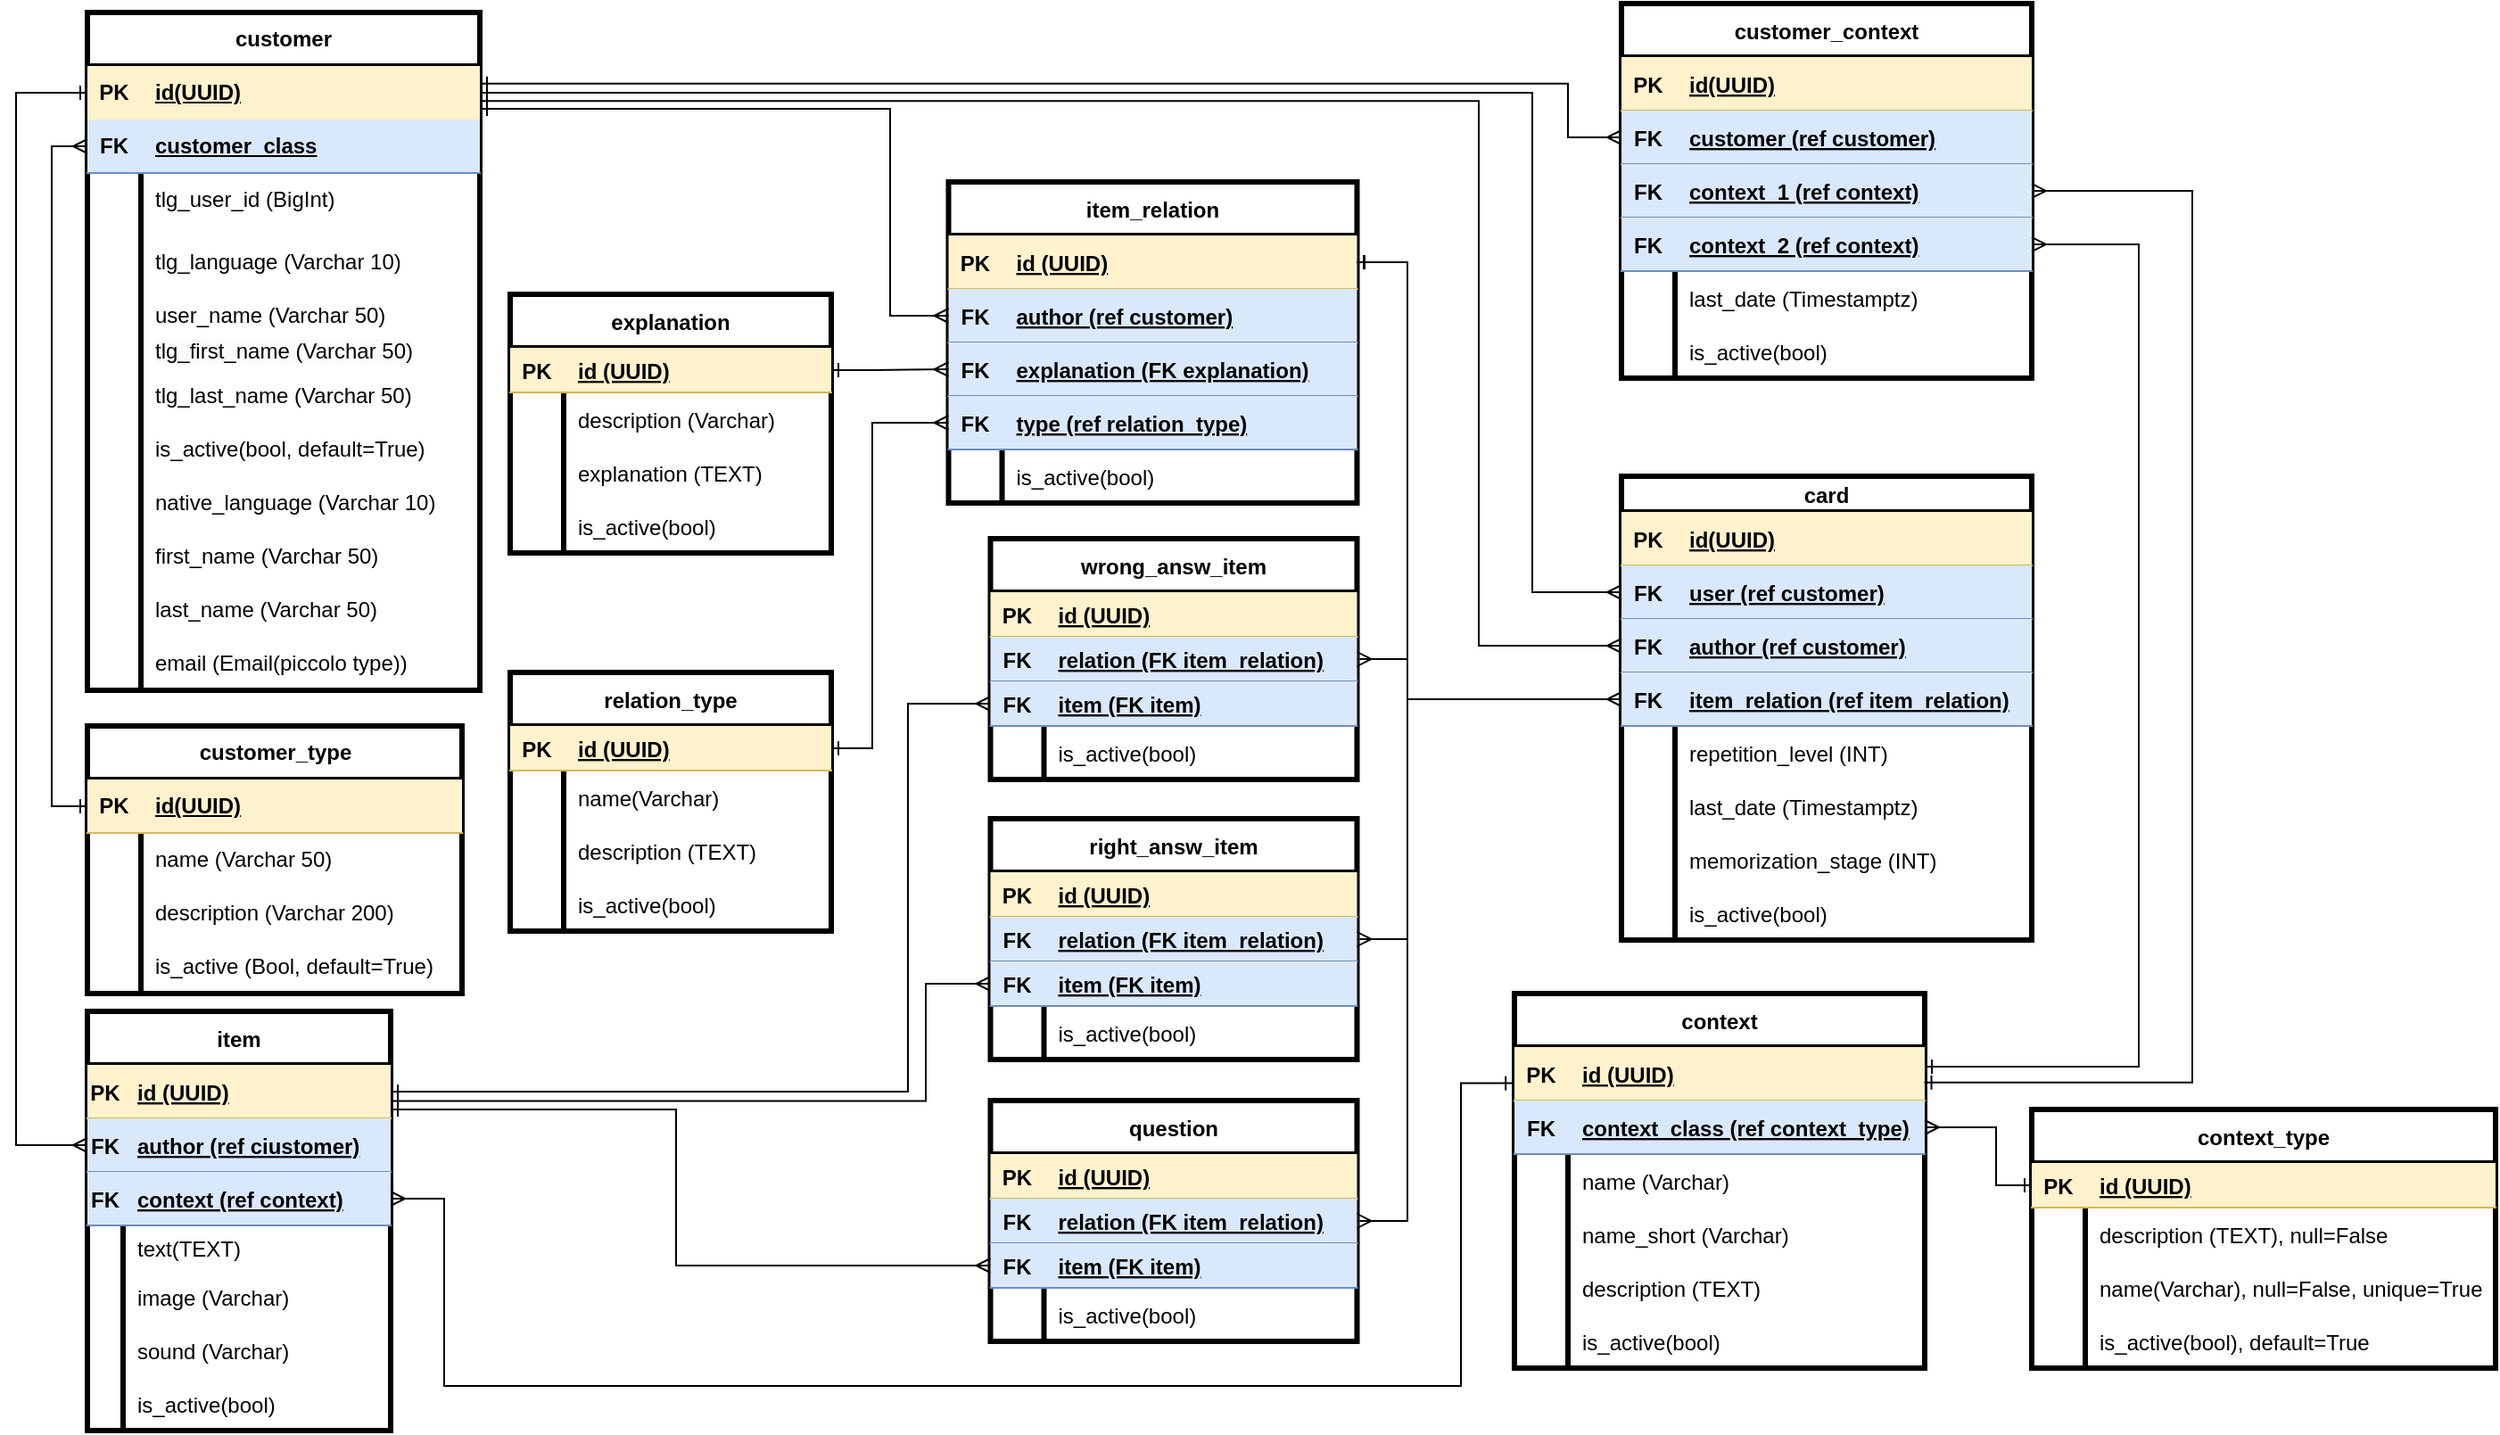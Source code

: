 <mxfile version="21.6.6" type="github" pages="2">
  <diagram name="БД" id="HOyWcJGzsAJvnxjZpjYC">
    <mxGraphModel dx="2261" dy="790" grid="1" gridSize="10" guides="1" tooltips="1" connect="1" arrows="1" fold="1" page="1" pageScale="1" pageWidth="827" pageHeight="1169" math="0" shadow="0">
      <root>
        <mxCell id="0" />
        <mxCell id="1" parent="0" />
        <mxCell id="xox8B6QIwZQnFtdCx0do-21" value="customer" style="shape=table;startSize=30;container=1;collapsible=1;childLayout=tableLayout;fixedRows=1;rowLines=0;fontStyle=1;align=center;resizeLast=1;html=1;whiteSpace=wrap;movable=0;resizable=0;rotatable=0;deletable=0;editable=0;locked=1;connectable=0;strokeWidth=3;" parent="1" vertex="1">
          <mxGeometry x="-740" y="10" width="220" height="380" as="geometry" />
        </mxCell>
        <mxCell id="xox8B6QIwZQnFtdCx0do-22" value="" style="shape=tableRow;horizontal=0;startSize=0;swimlaneHead=0;swimlaneBody=0;fillColor=#fff2cc;collapsible=0;dropTarget=0;points=[[0,0.5],[1,0.5]];portConstraint=eastwest;top=0;left=0;right=0;bottom=0;html=1;strokeColor=#d6b656;" parent="xox8B6QIwZQnFtdCx0do-21" vertex="1">
          <mxGeometry y="30" width="220" height="30" as="geometry" />
        </mxCell>
        <mxCell id="xox8B6QIwZQnFtdCx0do-23" value="PK" style="shape=partialRectangle;connectable=0;fillColor=none;top=0;left=0;bottom=0;right=0;fontStyle=1;overflow=hidden;html=1;whiteSpace=wrap;" parent="xox8B6QIwZQnFtdCx0do-22" vertex="1">
          <mxGeometry width="30" height="30" as="geometry">
            <mxRectangle width="30" height="30" as="alternateBounds" />
          </mxGeometry>
        </mxCell>
        <mxCell id="xox8B6QIwZQnFtdCx0do-24" value="id(UUID)" style="shape=partialRectangle;connectable=0;fillColor=none;top=0;left=0;bottom=0;right=0;align=left;spacingLeft=6;fontStyle=5;overflow=hidden;html=1;whiteSpace=wrap;" parent="xox8B6QIwZQnFtdCx0do-22" vertex="1">
          <mxGeometry x="30" width="190" height="30" as="geometry">
            <mxRectangle width="190" height="30" as="alternateBounds" />
          </mxGeometry>
        </mxCell>
        <mxCell id="xox8B6QIwZQnFtdCx0do-25" value="" style="shape=tableRow;horizontal=0;startSize=0;swimlaneHead=0;swimlaneBody=0;fillColor=#dae8fc;collapsible=0;dropTarget=0;points=[[0,0.5],[1,0.5]];portConstraint=eastwest;top=0;left=0;right=0;bottom=1;html=1;strokeColor=#6c8ebf;" parent="xox8B6QIwZQnFtdCx0do-21" vertex="1">
          <mxGeometry y="60" width="220" height="30" as="geometry" />
        </mxCell>
        <mxCell id="xox8B6QIwZQnFtdCx0do-26" value="FK" style="shape=partialRectangle;connectable=0;fillColor=none;top=0;left=0;bottom=0;right=0;fontStyle=1;overflow=hidden;html=1;whiteSpace=wrap;" parent="xox8B6QIwZQnFtdCx0do-25" vertex="1">
          <mxGeometry width="30" height="30" as="geometry">
            <mxRectangle width="30" height="30" as="alternateBounds" />
          </mxGeometry>
        </mxCell>
        <mxCell id="xox8B6QIwZQnFtdCx0do-27" value="customer_class" style="shape=partialRectangle;connectable=0;fillColor=none;top=0;left=0;bottom=0;right=0;align=left;spacingLeft=6;fontStyle=5;overflow=hidden;html=1;whiteSpace=wrap;" parent="xox8B6QIwZQnFtdCx0do-25" vertex="1">
          <mxGeometry x="30" width="190" height="30" as="geometry">
            <mxRectangle width="190" height="30" as="alternateBounds" />
          </mxGeometry>
        </mxCell>
        <mxCell id="xox8B6QIwZQnFtdCx0do-28" value="" style="shape=tableRow;horizontal=0;startSize=0;swimlaneHead=0;swimlaneBody=0;fillColor=none;collapsible=0;dropTarget=0;points=[[0,0.5],[1,0.5]];portConstraint=eastwest;top=0;left=0;right=0;bottom=0;html=1;" parent="xox8B6QIwZQnFtdCx0do-21" vertex="1">
          <mxGeometry y="90" width="220" height="30" as="geometry" />
        </mxCell>
        <mxCell id="xox8B6QIwZQnFtdCx0do-29" value="" style="shape=partialRectangle;connectable=0;fillColor=none;top=0;left=0;bottom=0;right=0;editable=1;overflow=hidden;html=1;whiteSpace=wrap;" parent="xox8B6QIwZQnFtdCx0do-28" vertex="1">
          <mxGeometry width="30" height="30" as="geometry">
            <mxRectangle width="30" height="30" as="alternateBounds" />
          </mxGeometry>
        </mxCell>
        <mxCell id="xox8B6QIwZQnFtdCx0do-30" value="tlg_user_id (BigInt)" style="shape=partialRectangle;connectable=0;fillColor=none;top=0;left=0;bottom=0;right=0;align=left;spacingLeft=6;overflow=hidden;html=1;whiteSpace=wrap;" parent="xox8B6QIwZQnFtdCx0do-28" vertex="1">
          <mxGeometry x="30" width="190" height="30" as="geometry">
            <mxRectangle width="190" height="30" as="alternateBounds" />
          </mxGeometry>
        </mxCell>
        <mxCell id="xox8B6QIwZQnFtdCx0do-31" value="" style="shape=tableRow;horizontal=0;startSize=0;swimlaneHead=0;swimlaneBody=0;fillColor=none;collapsible=0;dropTarget=0;points=[[0,0.5],[1,0.5]];portConstraint=eastwest;top=0;left=0;right=0;bottom=0;html=1;" parent="xox8B6QIwZQnFtdCx0do-21" vertex="1">
          <mxGeometry y="120" width="220" height="40" as="geometry" />
        </mxCell>
        <mxCell id="xox8B6QIwZQnFtdCx0do-32" value="" style="shape=partialRectangle;connectable=0;fillColor=none;top=0;left=0;bottom=0;right=0;editable=1;overflow=hidden;html=1;whiteSpace=wrap;" parent="xox8B6QIwZQnFtdCx0do-31" vertex="1">
          <mxGeometry width="30" height="40" as="geometry">
            <mxRectangle width="30" height="40" as="alternateBounds" />
          </mxGeometry>
        </mxCell>
        <mxCell id="xox8B6QIwZQnFtdCx0do-33" value="tlg_language (Varchar 10)" style="shape=partialRectangle;connectable=0;fillColor=none;top=0;left=0;bottom=0;right=0;align=left;spacingLeft=6;overflow=hidden;html=1;whiteSpace=wrap;" parent="xox8B6QIwZQnFtdCx0do-31" vertex="1">
          <mxGeometry x="30" width="190" height="40" as="geometry">
            <mxRectangle width="190" height="40" as="alternateBounds" />
          </mxGeometry>
        </mxCell>
        <mxCell id="xox8B6QIwZQnFtdCx0do-79" style="shape=tableRow;horizontal=0;startSize=0;swimlaneHead=0;swimlaneBody=0;fillColor=none;collapsible=0;dropTarget=0;points=[[0,0.5],[1,0.5]];portConstraint=eastwest;top=0;left=0;right=0;bottom=0;html=1;" parent="xox8B6QIwZQnFtdCx0do-21" vertex="1">
          <mxGeometry y="160" width="220" height="20" as="geometry" />
        </mxCell>
        <mxCell id="xox8B6QIwZQnFtdCx0do-80" style="shape=partialRectangle;connectable=0;fillColor=none;top=0;left=0;bottom=0;right=0;editable=1;overflow=hidden;html=1;whiteSpace=wrap;" parent="xox8B6QIwZQnFtdCx0do-79" vertex="1">
          <mxGeometry width="30" height="20" as="geometry">
            <mxRectangle width="30" height="20" as="alternateBounds" />
          </mxGeometry>
        </mxCell>
        <mxCell id="xox8B6QIwZQnFtdCx0do-81" value="user_name (Varchar 50)" style="shape=partialRectangle;connectable=0;fillColor=none;top=0;left=0;bottom=0;right=0;align=left;spacingLeft=6;overflow=hidden;html=1;whiteSpace=wrap;" parent="xox8B6QIwZQnFtdCx0do-79" vertex="1">
          <mxGeometry x="30" width="190" height="20" as="geometry">
            <mxRectangle width="190" height="20" as="alternateBounds" />
          </mxGeometry>
        </mxCell>
        <mxCell id="xox8B6QIwZQnFtdCx0do-82" style="shape=tableRow;horizontal=0;startSize=0;swimlaneHead=0;swimlaneBody=0;fillColor=none;collapsible=0;dropTarget=0;points=[[0,0.5],[1,0.5]];portConstraint=eastwest;top=0;left=0;right=0;bottom=0;html=1;" parent="xox8B6QIwZQnFtdCx0do-21" vertex="1">
          <mxGeometry y="180" width="220" height="20" as="geometry" />
        </mxCell>
        <mxCell id="xox8B6QIwZQnFtdCx0do-83" style="shape=partialRectangle;connectable=0;fillColor=none;top=0;left=0;bottom=0;right=0;editable=1;overflow=hidden;html=1;whiteSpace=wrap;" parent="xox8B6QIwZQnFtdCx0do-82" vertex="1">
          <mxGeometry width="30" height="20" as="geometry">
            <mxRectangle width="30" height="20" as="alternateBounds" />
          </mxGeometry>
        </mxCell>
        <mxCell id="xox8B6QIwZQnFtdCx0do-84" value="&lt;span style=&quot;color: rgb(0, 0, 0); font-family: Helvetica; font-size: 12px; font-style: normal; font-variant-ligatures: normal; font-variant-caps: normal; font-weight: 400; letter-spacing: normal; orphans: 2; text-align: left; text-indent: 0px; text-transform: none; widows: 2; word-spacing: 0px; -webkit-text-stroke-width: 0px; background-color: rgb(251, 251, 251); text-decoration-thickness: initial; text-decoration-style: initial; text-decoration-color: initial; float: none; display: inline !important;&quot;&gt;tlg_first_name (Varchar 50)&lt;/span&gt;" style="shape=partialRectangle;connectable=0;fillColor=none;top=0;left=0;bottom=0;right=0;align=left;spacingLeft=6;overflow=hidden;html=1;whiteSpace=wrap;" parent="xox8B6QIwZQnFtdCx0do-82" vertex="1">
          <mxGeometry x="30" width="190" height="20" as="geometry">
            <mxRectangle width="190" height="20" as="alternateBounds" />
          </mxGeometry>
        </mxCell>
        <mxCell id="xox8B6QIwZQnFtdCx0do-85" style="shape=tableRow;horizontal=0;startSize=0;swimlaneHead=0;swimlaneBody=0;fillColor=none;collapsible=0;dropTarget=0;points=[[0,0.5],[1,0.5]];portConstraint=eastwest;top=0;left=0;right=0;bottom=0;html=1;" parent="xox8B6QIwZQnFtdCx0do-21" vertex="1">
          <mxGeometry y="200" width="220" height="30" as="geometry" />
        </mxCell>
        <mxCell id="xox8B6QIwZQnFtdCx0do-86" style="shape=partialRectangle;connectable=0;fillColor=none;top=0;left=0;bottom=0;right=0;editable=1;overflow=hidden;html=1;whiteSpace=wrap;" parent="xox8B6QIwZQnFtdCx0do-85" vertex="1">
          <mxGeometry width="30" height="30" as="geometry">
            <mxRectangle width="30" height="30" as="alternateBounds" />
          </mxGeometry>
        </mxCell>
        <mxCell id="xox8B6QIwZQnFtdCx0do-87" value="tlg_last_name (Varchar 50)" style="shape=partialRectangle;connectable=0;fillColor=none;top=0;left=0;bottom=0;right=0;align=left;spacingLeft=6;overflow=hidden;html=1;whiteSpace=wrap;" parent="xox8B6QIwZQnFtdCx0do-85" vertex="1">
          <mxGeometry x="30" width="190" height="30" as="geometry">
            <mxRectangle width="190" height="30" as="alternateBounds" />
          </mxGeometry>
        </mxCell>
        <mxCell id="xox8B6QIwZQnFtdCx0do-264" style="shape=tableRow;horizontal=0;startSize=0;swimlaneHead=0;swimlaneBody=0;fillColor=none;collapsible=0;dropTarget=0;points=[[0,0.5],[1,0.5]];portConstraint=eastwest;top=0;left=0;right=0;bottom=0;html=1;" parent="xox8B6QIwZQnFtdCx0do-21" vertex="1">
          <mxGeometry y="230" width="220" height="30" as="geometry" />
        </mxCell>
        <mxCell id="xox8B6QIwZQnFtdCx0do-265" style="shape=partialRectangle;connectable=0;fillColor=none;top=0;left=0;bottom=0;right=0;editable=1;overflow=hidden;html=1;whiteSpace=wrap;" parent="xox8B6QIwZQnFtdCx0do-264" vertex="1">
          <mxGeometry width="30" height="30" as="geometry">
            <mxRectangle width="30" height="30" as="alternateBounds" />
          </mxGeometry>
        </mxCell>
        <mxCell id="xox8B6QIwZQnFtdCx0do-266" value="is_active(bool, default=True)" style="shape=partialRectangle;connectable=0;fillColor=none;top=0;left=0;bottom=0;right=0;align=left;spacingLeft=6;overflow=hidden;html=1;whiteSpace=wrap;" parent="xox8B6QIwZQnFtdCx0do-264" vertex="1">
          <mxGeometry x="30" width="190" height="30" as="geometry">
            <mxRectangle width="190" height="30" as="alternateBounds" />
          </mxGeometry>
        </mxCell>
        <mxCell id="JM9Uzb-lHg6aOUkhkJDD-26" style="shape=tableRow;horizontal=0;startSize=0;swimlaneHead=0;swimlaneBody=0;fillColor=none;collapsible=0;dropTarget=0;points=[[0,0.5],[1,0.5]];portConstraint=eastwest;top=0;left=0;right=0;bottom=0;html=1;" parent="xox8B6QIwZQnFtdCx0do-21" vertex="1">
          <mxGeometry y="260" width="220" height="30" as="geometry" />
        </mxCell>
        <mxCell id="JM9Uzb-lHg6aOUkhkJDD-27" style="shape=partialRectangle;connectable=0;fillColor=none;top=0;left=0;bottom=0;right=0;editable=1;overflow=hidden;html=1;whiteSpace=wrap;" parent="JM9Uzb-lHg6aOUkhkJDD-26" vertex="1">
          <mxGeometry width="30" height="30" as="geometry">
            <mxRectangle width="30" height="30" as="alternateBounds" />
          </mxGeometry>
        </mxCell>
        <mxCell id="JM9Uzb-lHg6aOUkhkJDD-28" value="native_language (Varchar 10)" style="shape=partialRectangle;connectable=0;fillColor=none;top=0;left=0;bottom=0;right=0;align=left;spacingLeft=6;overflow=hidden;html=1;whiteSpace=wrap;" parent="JM9Uzb-lHg6aOUkhkJDD-26" vertex="1">
          <mxGeometry x="30" width="190" height="30" as="geometry">
            <mxRectangle width="190" height="30" as="alternateBounds" />
          </mxGeometry>
        </mxCell>
        <mxCell id="JM9Uzb-lHg6aOUkhkJDD-29" style="shape=tableRow;horizontal=0;startSize=0;swimlaneHead=0;swimlaneBody=0;fillColor=none;collapsible=0;dropTarget=0;points=[[0,0.5],[1,0.5]];portConstraint=eastwest;top=0;left=0;right=0;bottom=0;html=1;" parent="xox8B6QIwZQnFtdCx0do-21" vertex="1">
          <mxGeometry y="290" width="220" height="30" as="geometry" />
        </mxCell>
        <mxCell id="JM9Uzb-lHg6aOUkhkJDD-30" style="shape=partialRectangle;connectable=0;fillColor=none;top=0;left=0;bottom=0;right=0;editable=1;overflow=hidden;html=1;whiteSpace=wrap;" parent="JM9Uzb-lHg6aOUkhkJDD-29" vertex="1">
          <mxGeometry width="30" height="30" as="geometry">
            <mxRectangle width="30" height="30" as="alternateBounds" />
          </mxGeometry>
        </mxCell>
        <mxCell id="JM9Uzb-lHg6aOUkhkJDD-31" value="first_name (Varchar 50)" style="shape=partialRectangle;connectable=0;fillColor=none;top=0;left=0;bottom=0;right=0;align=left;spacingLeft=6;overflow=hidden;html=1;whiteSpace=wrap;" parent="JM9Uzb-lHg6aOUkhkJDD-29" vertex="1">
          <mxGeometry x="30" width="190" height="30" as="geometry">
            <mxRectangle width="190" height="30" as="alternateBounds" />
          </mxGeometry>
        </mxCell>
        <mxCell id="JM9Uzb-lHg6aOUkhkJDD-32" style="shape=tableRow;horizontal=0;startSize=0;swimlaneHead=0;swimlaneBody=0;fillColor=none;collapsible=0;dropTarget=0;points=[[0,0.5],[1,0.5]];portConstraint=eastwest;top=0;left=0;right=0;bottom=0;html=1;" parent="xox8B6QIwZQnFtdCx0do-21" vertex="1">
          <mxGeometry y="320" width="220" height="30" as="geometry" />
        </mxCell>
        <mxCell id="JM9Uzb-lHg6aOUkhkJDD-33" style="shape=partialRectangle;connectable=0;fillColor=none;top=0;left=0;bottom=0;right=0;editable=1;overflow=hidden;html=1;whiteSpace=wrap;" parent="JM9Uzb-lHg6aOUkhkJDD-32" vertex="1">
          <mxGeometry width="30" height="30" as="geometry">
            <mxRectangle width="30" height="30" as="alternateBounds" />
          </mxGeometry>
        </mxCell>
        <mxCell id="JM9Uzb-lHg6aOUkhkJDD-34" value="last_name (Varchar 50)" style="shape=partialRectangle;connectable=0;fillColor=none;top=0;left=0;bottom=0;right=0;align=left;spacingLeft=6;overflow=hidden;html=1;whiteSpace=wrap;" parent="JM9Uzb-lHg6aOUkhkJDD-32" vertex="1">
          <mxGeometry x="30" width="190" height="30" as="geometry">
            <mxRectangle width="190" height="30" as="alternateBounds" />
          </mxGeometry>
        </mxCell>
        <mxCell id="JM9Uzb-lHg6aOUkhkJDD-35" style="shape=tableRow;horizontal=0;startSize=0;swimlaneHead=0;swimlaneBody=0;fillColor=none;collapsible=0;dropTarget=0;points=[[0,0.5],[1,0.5]];portConstraint=eastwest;top=0;left=0;right=0;bottom=0;html=1;" parent="xox8B6QIwZQnFtdCx0do-21" vertex="1">
          <mxGeometry y="350" width="220" height="30" as="geometry" />
        </mxCell>
        <mxCell id="JM9Uzb-lHg6aOUkhkJDD-36" style="shape=partialRectangle;connectable=0;fillColor=none;top=0;left=0;bottom=0;right=0;editable=1;overflow=hidden;html=1;whiteSpace=wrap;" parent="JM9Uzb-lHg6aOUkhkJDD-35" vertex="1">
          <mxGeometry width="30" height="30" as="geometry">
            <mxRectangle width="30" height="30" as="alternateBounds" />
          </mxGeometry>
        </mxCell>
        <mxCell id="JM9Uzb-lHg6aOUkhkJDD-37" value="email (Email(piccolo type))" style="shape=partialRectangle;connectable=0;fillColor=none;top=0;left=0;bottom=0;right=0;align=left;spacingLeft=6;overflow=hidden;html=1;whiteSpace=wrap;" parent="JM9Uzb-lHg6aOUkhkJDD-35" vertex="1">
          <mxGeometry x="30" width="190" height="30" as="geometry">
            <mxRectangle width="190" height="30" as="alternateBounds" />
          </mxGeometry>
        </mxCell>
        <UserObject label="customer_type" tooltip="class:&#xa;- student (ordinary user)&#xa;- teacher&#xa;- translation provider" id="xox8B6QIwZQnFtdCx0do-34">
          <mxCell style="shape=table;startSize=30;container=1;collapsible=1;childLayout=tableLayout;fixedRows=1;rowLines=0;fontStyle=1;align=center;resizeLast=1;html=1;strokeWidth=3;movable=0;resizable=0;rotatable=0;deletable=0;editable=0;locked=1;connectable=0;" parent="1" vertex="1">
            <mxGeometry x="-740" y="410" width="210" height="150" as="geometry" />
          </mxCell>
        </UserObject>
        <mxCell id="xox8B6QIwZQnFtdCx0do-35" value="" style="shape=tableRow;horizontal=0;startSize=0;swimlaneHead=0;swimlaneBody=0;fillColor=#fff2cc;collapsible=0;dropTarget=0;points=[[0,0.5],[1,0.5]];portConstraint=eastwest;top=0;left=0;right=0;bottom=1;strokeColor=#d6b656;" parent="xox8B6QIwZQnFtdCx0do-34" vertex="1">
          <mxGeometry y="30" width="210" height="30" as="geometry" />
        </mxCell>
        <mxCell id="xox8B6QIwZQnFtdCx0do-36" value="PK" style="shape=partialRectangle;connectable=0;fillColor=none;top=0;left=0;bottom=0;right=0;fontStyle=1;overflow=hidden;whiteSpace=wrap;html=1;" parent="xox8B6QIwZQnFtdCx0do-35" vertex="1">
          <mxGeometry width="30" height="30" as="geometry">
            <mxRectangle width="30" height="30" as="alternateBounds" />
          </mxGeometry>
        </mxCell>
        <mxCell id="xox8B6QIwZQnFtdCx0do-37" value="id(UUID)" style="shape=partialRectangle;connectable=0;fillColor=none;top=0;left=0;bottom=0;right=0;align=left;spacingLeft=6;fontStyle=5;overflow=hidden;whiteSpace=wrap;html=1;" parent="xox8B6QIwZQnFtdCx0do-35" vertex="1">
          <mxGeometry x="30" width="180" height="30" as="geometry">
            <mxRectangle width="180" height="30" as="alternateBounds" />
          </mxGeometry>
        </mxCell>
        <mxCell id="xox8B6QIwZQnFtdCx0do-38" value="" style="shape=tableRow;horizontal=0;startSize=0;swimlaneHead=0;swimlaneBody=0;fillColor=none;collapsible=0;dropTarget=0;points=[[0,0.5],[1,0.5]];portConstraint=eastwest;top=0;left=0;right=0;bottom=0;" parent="xox8B6QIwZQnFtdCx0do-34" vertex="1">
          <mxGeometry y="60" width="210" height="30" as="geometry" />
        </mxCell>
        <mxCell id="xox8B6QIwZQnFtdCx0do-39" value="" style="shape=partialRectangle;connectable=0;fillColor=none;top=0;left=0;bottom=0;right=0;editable=1;overflow=hidden;whiteSpace=wrap;html=1;" parent="xox8B6QIwZQnFtdCx0do-38" vertex="1">
          <mxGeometry width="30" height="30" as="geometry">
            <mxRectangle width="30" height="30" as="alternateBounds" />
          </mxGeometry>
        </mxCell>
        <mxCell id="xox8B6QIwZQnFtdCx0do-40" value="name (Varchar 50)" style="shape=partialRectangle;connectable=0;fillColor=none;top=0;left=0;bottom=0;right=0;align=left;spacingLeft=6;overflow=hidden;whiteSpace=wrap;html=1;" parent="xox8B6QIwZQnFtdCx0do-38" vertex="1">
          <mxGeometry x="30" width="180" height="30" as="geometry">
            <mxRectangle width="180" height="30" as="alternateBounds" />
          </mxGeometry>
        </mxCell>
        <mxCell id="xox8B6QIwZQnFtdCx0do-261" style="shape=tableRow;horizontal=0;startSize=0;swimlaneHead=0;swimlaneBody=0;fillColor=none;collapsible=0;dropTarget=0;points=[[0,0.5],[1,0.5]];portConstraint=eastwest;top=0;left=0;right=0;bottom=0;" parent="xox8B6QIwZQnFtdCx0do-34" vertex="1">
          <mxGeometry y="90" width="210" height="30" as="geometry" />
        </mxCell>
        <mxCell id="xox8B6QIwZQnFtdCx0do-262" style="shape=partialRectangle;connectable=0;fillColor=none;top=0;left=0;bottom=0;right=0;editable=1;overflow=hidden;whiteSpace=wrap;html=1;" parent="xox8B6QIwZQnFtdCx0do-261" vertex="1">
          <mxGeometry width="30" height="30" as="geometry">
            <mxRectangle width="30" height="30" as="alternateBounds" />
          </mxGeometry>
        </mxCell>
        <mxCell id="xox8B6QIwZQnFtdCx0do-263" value="description (Varchar 200)" style="shape=partialRectangle;connectable=0;fillColor=none;top=0;left=0;bottom=0;right=0;align=left;spacingLeft=6;overflow=hidden;whiteSpace=wrap;html=1;" parent="xox8B6QIwZQnFtdCx0do-261" vertex="1">
          <mxGeometry x="30" width="180" height="30" as="geometry">
            <mxRectangle width="180" height="30" as="alternateBounds" />
          </mxGeometry>
        </mxCell>
        <mxCell id="lgg_IyCeYsSHV4T9WwHW-21" style="shape=tableRow;horizontal=0;startSize=0;swimlaneHead=0;swimlaneBody=0;fillColor=none;collapsible=0;dropTarget=0;points=[[0,0.5],[1,0.5]];portConstraint=eastwest;top=0;left=0;right=0;bottom=0;" parent="xox8B6QIwZQnFtdCx0do-34" vertex="1">
          <mxGeometry y="120" width="210" height="30" as="geometry" />
        </mxCell>
        <mxCell id="lgg_IyCeYsSHV4T9WwHW-22" style="shape=partialRectangle;connectable=0;fillColor=none;top=0;left=0;bottom=0;right=0;editable=1;overflow=hidden;whiteSpace=wrap;html=1;" parent="lgg_IyCeYsSHV4T9WwHW-21" vertex="1">
          <mxGeometry width="30" height="30" as="geometry">
            <mxRectangle width="30" height="30" as="alternateBounds" />
          </mxGeometry>
        </mxCell>
        <mxCell id="lgg_IyCeYsSHV4T9WwHW-23" value="is_active (Bool, default=True)" style="shape=partialRectangle;connectable=0;fillColor=none;top=0;left=0;bottom=0;right=0;align=left;spacingLeft=6;overflow=hidden;whiteSpace=wrap;html=1;" parent="lgg_IyCeYsSHV4T9WwHW-21" vertex="1">
          <mxGeometry x="30" width="180" height="30" as="geometry">
            <mxRectangle width="180" height="30" as="alternateBounds" />
          </mxGeometry>
        </mxCell>
        <mxCell id="xox8B6QIwZQnFtdCx0do-47" value="" style="edgeStyle=elbowEdgeStyle;fontSize=12;html=1;endArrow=ERmany;rounded=0;entryX=0;entryY=0.5;entryDx=0;entryDy=0;exitX=0;exitY=0.5;exitDx=0;exitDy=0;startArrow=ERone;startFill=0;" parent="1" source="xox8B6QIwZQnFtdCx0do-35" target="xox8B6QIwZQnFtdCx0do-25" edge="1">
          <mxGeometry width="100" height="100" relative="1" as="geometry">
            <mxPoint x="-690" y="440" as="sourcePoint" />
            <mxPoint x="-590" y="340" as="targetPoint" />
            <Array as="points">
              <mxPoint x="-760" y="220" />
              <mxPoint x="-740" y="250" />
            </Array>
          </mxGeometry>
        </mxCell>
        <UserObject label="item" tooltip="text:&#xa;- words to translate (langs - lang)&#xa;- examination question or answer (tests - test)&#xa;- additional materials - image, sound (presented with links)" id="xox8B6QIwZQnFtdCx0do-88">
          <mxCell style="shape=table;startSize=30;container=1;collapsible=1;childLayout=tableLayout;fixedRows=1;rowLines=0;fontStyle=1;align=center;resizeLast=1;strokeWidth=3;movable=0;resizable=0;rotatable=0;deletable=0;editable=0;locked=1;connectable=0;" parent="1" vertex="1">
            <mxGeometry x="-740" y="570" width="170" height="235" as="geometry" />
          </mxCell>
        </UserObject>
        <mxCell id="xox8B6QIwZQnFtdCx0do-89" value="" style="shape=tableRow;horizontal=0;startSize=0;swimlaneHead=0;swimlaneBody=0;fillColor=#fff2cc;collapsible=0;dropTarget=0;points=[[0,0.5],[1,0.5]];portConstraint=eastwest;top=0;left=0;right=0;bottom=1;strokeColor=#d6b656;" parent="xox8B6QIwZQnFtdCx0do-88" vertex="1">
          <mxGeometry y="30" width="170" height="30" as="geometry" />
        </mxCell>
        <mxCell id="xox8B6QIwZQnFtdCx0do-90" value="PK" style="shape=partialRectangle;connectable=0;fillColor=none;top=0;left=0;bottom=0;right=0;fontStyle=1;overflow=hidden;" parent="xox8B6QIwZQnFtdCx0do-89" vertex="1">
          <mxGeometry width="20" height="30" as="geometry">
            <mxRectangle width="20" height="30" as="alternateBounds" />
          </mxGeometry>
        </mxCell>
        <mxCell id="xox8B6QIwZQnFtdCx0do-91" value="id (UUID)" style="shape=partialRectangle;connectable=0;fillColor=none;top=0;left=0;bottom=0;right=0;align=left;spacingLeft=6;fontStyle=5;overflow=hidden;" parent="xox8B6QIwZQnFtdCx0do-89" vertex="1">
          <mxGeometry x="20" width="150" height="30" as="geometry">
            <mxRectangle width="150" height="30" as="alternateBounds" />
          </mxGeometry>
        </mxCell>
        <mxCell id="xox8B6QIwZQnFtdCx0do-187" style="shape=tableRow;horizontal=0;startSize=0;swimlaneHead=0;swimlaneBody=0;fillColor=#dae8fc;collapsible=0;dropTarget=0;points=[[0,0.5],[1,0.5]];portConstraint=eastwest;top=0;left=0;right=0;bottom=1;strokeColor=#6c8ebf;" parent="xox8B6QIwZQnFtdCx0do-88" vertex="1">
          <mxGeometry y="60" width="170" height="30" as="geometry" />
        </mxCell>
        <mxCell id="xox8B6QIwZQnFtdCx0do-188" value="FK" style="shape=partialRectangle;connectable=0;fillColor=none;top=0;left=0;bottom=0;right=0;fontStyle=1;overflow=hidden;" parent="xox8B6QIwZQnFtdCx0do-187" vertex="1">
          <mxGeometry width="20" height="30" as="geometry">
            <mxRectangle width="20" height="30" as="alternateBounds" />
          </mxGeometry>
        </mxCell>
        <mxCell id="xox8B6QIwZQnFtdCx0do-189" value="author (ref ciustomer)" style="shape=partialRectangle;connectable=0;fillColor=none;top=0;left=0;bottom=0;right=0;align=left;spacingLeft=6;fontStyle=5;overflow=hidden;" parent="xox8B6QIwZQnFtdCx0do-187" vertex="1">
          <mxGeometry x="20" width="150" height="30" as="geometry">
            <mxRectangle width="150" height="30" as="alternateBounds" />
          </mxGeometry>
        </mxCell>
        <mxCell id="xox8B6QIwZQnFtdCx0do-190" style="shape=tableRow;horizontal=0;startSize=0;swimlaneHead=0;swimlaneBody=0;fillColor=#dae8fc;collapsible=0;dropTarget=0;points=[[0,0.5],[1,0.5]];portConstraint=eastwest;top=0;left=0;right=0;bottom=1;allowArrows=0;swimlaneLine=0;strokeColor=#6c8ebf;" parent="xox8B6QIwZQnFtdCx0do-88" vertex="1">
          <mxGeometry y="90" width="170" height="30" as="geometry" />
        </mxCell>
        <mxCell id="xox8B6QIwZQnFtdCx0do-191" value="FK" style="shape=partialRectangle;connectable=0;fillColor=none;top=0;left=0;bottom=0;right=0;fontStyle=1;overflow=hidden;" parent="xox8B6QIwZQnFtdCx0do-190" vertex="1">
          <mxGeometry width="20" height="30" as="geometry">
            <mxRectangle width="20" height="30" as="alternateBounds" />
          </mxGeometry>
        </mxCell>
        <mxCell id="xox8B6QIwZQnFtdCx0do-192" value="context (ref context)" style="shape=partialRectangle;connectable=0;fillColor=none;top=0;left=0;bottom=0;right=0;align=left;spacingLeft=6;fontStyle=5;overflow=hidden;" parent="xox8B6QIwZQnFtdCx0do-190" vertex="1">
          <mxGeometry x="20" width="150" height="30" as="geometry">
            <mxRectangle width="150" height="30" as="alternateBounds" />
          </mxGeometry>
        </mxCell>
        <mxCell id="xox8B6QIwZQnFtdCx0do-92" value="" style="shape=tableRow;horizontal=0;startSize=0;swimlaneHead=0;swimlaneBody=0;fillColor=none;collapsible=0;dropTarget=0;points=[[0,0.5],[1,0.5]];portConstraint=eastwest;top=0;left=0;right=0;bottom=0;" parent="xox8B6QIwZQnFtdCx0do-88" vertex="1">
          <mxGeometry y="120" width="170" height="25" as="geometry" />
        </mxCell>
        <mxCell id="xox8B6QIwZQnFtdCx0do-93" value="" style="shape=partialRectangle;connectable=0;fillColor=none;top=0;left=0;bottom=0;right=0;editable=1;overflow=hidden;" parent="xox8B6QIwZQnFtdCx0do-92" vertex="1">
          <mxGeometry width="20" height="25" as="geometry">
            <mxRectangle width="20" height="25" as="alternateBounds" />
          </mxGeometry>
        </mxCell>
        <mxCell id="xox8B6QIwZQnFtdCx0do-94" value="text(TEXT)" style="shape=partialRectangle;connectable=0;fillColor=none;top=0;left=0;bottom=0;right=0;align=left;spacingLeft=6;overflow=hidden;" parent="xox8B6QIwZQnFtdCx0do-92" vertex="1">
          <mxGeometry x="20" width="150" height="25" as="geometry">
            <mxRectangle width="150" height="25" as="alternateBounds" />
          </mxGeometry>
        </mxCell>
        <mxCell id="xox8B6QIwZQnFtdCx0do-95" value="" style="shape=tableRow;horizontal=0;startSize=0;swimlaneHead=0;swimlaneBody=0;fillColor=none;collapsible=0;dropTarget=0;points=[[0,0.5],[1,0.5]];portConstraint=eastwest;top=0;left=0;right=0;bottom=0;" parent="xox8B6QIwZQnFtdCx0do-88" vertex="1">
          <mxGeometry y="145" width="170" height="30" as="geometry" />
        </mxCell>
        <mxCell id="xox8B6QIwZQnFtdCx0do-96" value="" style="shape=partialRectangle;connectable=0;fillColor=none;top=0;left=0;bottom=0;right=0;editable=1;overflow=hidden;" parent="xox8B6QIwZQnFtdCx0do-95" vertex="1">
          <mxGeometry width="20" height="30" as="geometry">
            <mxRectangle width="20" height="30" as="alternateBounds" />
          </mxGeometry>
        </mxCell>
        <mxCell id="xox8B6QIwZQnFtdCx0do-97" value="image (Varchar)" style="shape=partialRectangle;connectable=0;fillColor=none;top=0;left=0;bottom=0;right=0;align=left;spacingLeft=6;overflow=hidden;" parent="xox8B6QIwZQnFtdCx0do-95" vertex="1">
          <mxGeometry x="20" width="150" height="30" as="geometry">
            <mxRectangle width="150" height="30" as="alternateBounds" />
          </mxGeometry>
        </mxCell>
        <mxCell id="xox8B6QIwZQnFtdCx0do-243" style="shape=tableRow;horizontal=0;startSize=0;swimlaneHead=0;swimlaneBody=0;fillColor=none;collapsible=0;dropTarget=0;points=[[0,0.5],[1,0.5]];portConstraint=eastwest;top=0;left=0;right=0;bottom=0;" parent="xox8B6QIwZQnFtdCx0do-88" vertex="1">
          <mxGeometry y="175" width="170" height="30" as="geometry" />
        </mxCell>
        <mxCell id="xox8B6QIwZQnFtdCx0do-244" style="shape=partialRectangle;connectable=0;fillColor=none;top=0;left=0;bottom=0;right=0;editable=1;overflow=hidden;" parent="xox8B6QIwZQnFtdCx0do-243" vertex="1">
          <mxGeometry width="20" height="30" as="geometry">
            <mxRectangle width="20" height="30" as="alternateBounds" />
          </mxGeometry>
        </mxCell>
        <mxCell id="xox8B6QIwZQnFtdCx0do-245" value="sound (Varchar)" style="shape=partialRectangle;connectable=0;fillColor=none;top=0;left=0;bottom=0;right=0;align=left;spacingLeft=6;overflow=hidden;" parent="xox8B6QIwZQnFtdCx0do-243" vertex="1">
          <mxGeometry x="20" width="150" height="30" as="geometry">
            <mxRectangle width="150" height="30" as="alternateBounds" />
          </mxGeometry>
        </mxCell>
        <mxCell id="xox8B6QIwZQnFtdCx0do-246" style="shape=tableRow;horizontal=0;startSize=0;swimlaneHead=0;swimlaneBody=0;fillColor=none;collapsible=0;dropTarget=0;points=[[0,0.5],[1,0.5]];portConstraint=eastwest;top=0;left=0;right=0;bottom=0;" parent="xox8B6QIwZQnFtdCx0do-88" vertex="1">
          <mxGeometry y="205" width="170" height="30" as="geometry" />
        </mxCell>
        <mxCell id="xox8B6QIwZQnFtdCx0do-247" style="shape=partialRectangle;connectable=0;fillColor=none;top=0;left=0;bottom=0;right=0;editable=1;overflow=hidden;" parent="xox8B6QIwZQnFtdCx0do-246" vertex="1">
          <mxGeometry width="20" height="30" as="geometry">
            <mxRectangle width="20" height="30" as="alternateBounds" />
          </mxGeometry>
        </mxCell>
        <mxCell id="xox8B6QIwZQnFtdCx0do-248" value="is_active(bool)" style="shape=partialRectangle;connectable=0;fillColor=none;top=0;left=0;bottom=0;right=0;align=left;spacingLeft=6;overflow=hidden;" parent="xox8B6QIwZQnFtdCx0do-246" vertex="1">
          <mxGeometry x="20" width="150" height="30" as="geometry">
            <mxRectangle width="150" height="30" as="alternateBounds" />
          </mxGeometry>
        </mxCell>
        <mxCell id="xox8B6QIwZQnFtdCx0do-104" value="item_relation" style="shape=table;startSize=30;container=1;collapsible=1;childLayout=tableLayout;fixedRows=1;rowLines=0;fontStyle=1;align=center;resizeLast=1;strokeWidth=3;movable=0;resizable=0;rotatable=0;deletable=0;editable=0;locked=1;connectable=0;" parent="1" vertex="1">
          <mxGeometry x="-257.25" y="105" width="229" height="180" as="geometry" />
        </mxCell>
        <mxCell id="xox8B6QIwZQnFtdCx0do-105" value="" style="shape=tableRow;horizontal=0;startSize=0;swimlaneHead=0;swimlaneBody=0;fillColor=#fff2cc;collapsible=0;dropTarget=0;points=[[0,0.5],[1,0.5]];portConstraint=eastwest;top=0;left=0;right=0;bottom=1;strokeColor=#d6b656;" parent="xox8B6QIwZQnFtdCx0do-104" vertex="1">
          <mxGeometry y="30" width="229" height="30" as="geometry" />
        </mxCell>
        <mxCell id="xox8B6QIwZQnFtdCx0do-106" value="PK" style="shape=partialRectangle;connectable=0;fillColor=none;top=0;left=0;bottom=0;right=0;fontStyle=1;overflow=hidden;" parent="xox8B6QIwZQnFtdCx0do-105" vertex="1">
          <mxGeometry width="30" height="30" as="geometry">
            <mxRectangle width="30" height="30" as="alternateBounds" />
          </mxGeometry>
        </mxCell>
        <mxCell id="xox8B6QIwZQnFtdCx0do-107" value="id (UUID)" style="shape=partialRectangle;connectable=0;fillColor=none;top=0;left=0;bottom=0;right=0;align=left;spacingLeft=6;fontStyle=5;overflow=hidden;" parent="xox8B6QIwZQnFtdCx0do-105" vertex="1">
          <mxGeometry x="30" width="199" height="30" as="geometry">
            <mxRectangle width="199" height="30" as="alternateBounds" />
          </mxGeometry>
        </mxCell>
        <mxCell id="xox8B6QIwZQnFtdCx0do-207" style="shape=tableRow;horizontal=0;startSize=0;swimlaneHead=0;swimlaneBody=0;fillColor=#dae8fc;collapsible=0;dropTarget=0;points=[[0,0.5],[1,0.5]];portConstraint=eastwest;top=0;left=0;right=0;bottom=1;strokeColor=#6c8ebf;" parent="xox8B6QIwZQnFtdCx0do-104" vertex="1">
          <mxGeometry y="60" width="229" height="30" as="geometry" />
        </mxCell>
        <mxCell id="xox8B6QIwZQnFtdCx0do-208" value="FK" style="shape=partialRectangle;connectable=0;fillColor=none;top=0;left=0;bottom=0;right=0;fontStyle=1;overflow=hidden;" parent="xox8B6QIwZQnFtdCx0do-207" vertex="1">
          <mxGeometry width="30" height="30" as="geometry">
            <mxRectangle width="30" height="30" as="alternateBounds" />
          </mxGeometry>
        </mxCell>
        <mxCell id="xox8B6QIwZQnFtdCx0do-209" value="author (ref customer)" style="shape=partialRectangle;connectable=0;fillColor=none;top=0;left=0;bottom=0;right=0;align=left;spacingLeft=6;fontStyle=5;overflow=hidden;" parent="xox8B6QIwZQnFtdCx0do-207" vertex="1">
          <mxGeometry x="30" width="199" height="30" as="geometry">
            <mxRectangle width="199" height="30" as="alternateBounds" />
          </mxGeometry>
        </mxCell>
        <mxCell id="xox8B6QIwZQnFtdCx0do-201" style="shape=tableRow;horizontal=0;startSize=0;swimlaneHead=0;swimlaneBody=0;fillColor=#dae8fc;collapsible=0;dropTarget=0;points=[[0,0.5],[1,0.5]];portConstraint=eastwest;top=0;left=0;right=0;bottom=1;strokeColor=#6c8ebf;" parent="xox8B6QIwZQnFtdCx0do-104" vertex="1">
          <mxGeometry y="90" width="229" height="30" as="geometry" />
        </mxCell>
        <mxCell id="xox8B6QIwZQnFtdCx0do-202" value="FK" style="shape=partialRectangle;connectable=0;fillColor=none;top=0;left=0;bottom=0;right=0;fontStyle=1;overflow=hidden;" parent="xox8B6QIwZQnFtdCx0do-201" vertex="1">
          <mxGeometry width="30" height="30" as="geometry">
            <mxRectangle width="30" height="30" as="alternateBounds" />
          </mxGeometry>
        </mxCell>
        <mxCell id="xox8B6QIwZQnFtdCx0do-203" value="explanation (FK explanation)" style="shape=partialRectangle;connectable=0;fillColor=none;top=0;left=0;bottom=0;right=0;align=left;spacingLeft=6;fontStyle=5;overflow=hidden;" parent="xox8B6QIwZQnFtdCx0do-201" vertex="1">
          <mxGeometry x="30" width="199" height="30" as="geometry">
            <mxRectangle width="199" height="30" as="alternateBounds" />
          </mxGeometry>
        </mxCell>
        <mxCell id="mFnWeaV1e1XOrckJdKMl-1" style="shape=tableRow;horizontal=0;startSize=0;swimlaneHead=0;swimlaneBody=0;fillColor=#dae8fc;collapsible=0;dropTarget=0;points=[[0,0.5],[1,0.5]];portConstraint=eastwest;top=0;left=0;right=0;bottom=1;strokeColor=#6c8ebf;" parent="xox8B6QIwZQnFtdCx0do-104" vertex="1">
          <mxGeometry y="120" width="229" height="30" as="geometry" />
        </mxCell>
        <mxCell id="mFnWeaV1e1XOrckJdKMl-2" value="FK" style="shape=partialRectangle;connectable=0;fillColor=none;top=0;left=0;bottom=0;right=0;fontStyle=1;overflow=hidden;" parent="mFnWeaV1e1XOrckJdKMl-1" vertex="1">
          <mxGeometry width="30" height="30" as="geometry">
            <mxRectangle width="30" height="30" as="alternateBounds" />
          </mxGeometry>
        </mxCell>
        <mxCell id="mFnWeaV1e1XOrckJdKMl-3" value="type (ref relation_type)" style="shape=partialRectangle;connectable=0;fillColor=none;top=0;left=0;bottom=0;right=0;align=left;spacingLeft=6;fontStyle=5;overflow=hidden;" parent="mFnWeaV1e1XOrckJdKMl-1" vertex="1">
          <mxGeometry x="30" width="199" height="30" as="geometry">
            <mxRectangle width="199" height="30" as="alternateBounds" />
          </mxGeometry>
        </mxCell>
        <mxCell id="xox8B6QIwZQnFtdCx0do-108" value="" style="shape=tableRow;horizontal=0;startSize=0;swimlaneHead=0;swimlaneBody=0;fillColor=none;collapsible=0;dropTarget=0;points=[[0,0.5],[1,0.5]];portConstraint=eastwest;top=0;left=0;right=0;bottom=0;" parent="xox8B6QIwZQnFtdCx0do-104" vertex="1">
          <mxGeometry y="150" width="229" height="30" as="geometry" />
        </mxCell>
        <mxCell id="xox8B6QIwZQnFtdCx0do-109" value="" style="shape=partialRectangle;connectable=0;fillColor=none;top=0;left=0;bottom=0;right=0;editable=1;overflow=hidden;" parent="xox8B6QIwZQnFtdCx0do-108" vertex="1">
          <mxGeometry width="30" height="30" as="geometry">
            <mxRectangle width="30" height="30" as="alternateBounds" />
          </mxGeometry>
        </mxCell>
        <mxCell id="xox8B6QIwZQnFtdCx0do-110" value="is_active(bool)" style="shape=partialRectangle;connectable=0;fillColor=none;top=0;left=0;bottom=0;right=0;align=left;spacingLeft=6;overflow=hidden;noLabel=0;" parent="xox8B6QIwZQnFtdCx0do-108" vertex="1">
          <mxGeometry x="30" width="199" height="30" as="geometry">
            <mxRectangle width="199" height="30" as="alternateBounds" />
          </mxGeometry>
        </mxCell>
        <UserObject label="card" tooltip="training card" id="xox8B6QIwZQnFtdCx0do-120">
          <mxCell style="shape=table;startSize=20;container=1;collapsible=1;childLayout=tableLayout;fixedRows=1;rowLines=0;fontStyle=1;align=center;resizeLast=1;strokeWidth=3;movable=0;resizable=0;rotatable=0;deletable=0;editable=0;locked=1;connectable=0;" parent="1" vertex="1">
            <mxGeometry x="120" y="270" width="230" height="260" as="geometry" />
          </mxCell>
        </UserObject>
        <mxCell id="xox8B6QIwZQnFtdCx0do-121" value="" style="shape=tableRow;horizontal=0;startSize=0;swimlaneHead=0;swimlaneBody=0;fillColor=#fff2cc;collapsible=0;dropTarget=0;points=[[0,0.5],[1,0.5]];portConstraint=eastwest;top=0;left=0;right=0;bottom=1;strokeColor=#d6b656;" parent="xox8B6QIwZQnFtdCx0do-120" vertex="1">
          <mxGeometry y="20" width="230" height="30" as="geometry" />
        </mxCell>
        <mxCell id="xox8B6QIwZQnFtdCx0do-122" value="PK" style="shape=partialRectangle;connectable=0;fillColor=none;top=0;left=0;bottom=0;right=0;fontStyle=1;overflow=hidden;" parent="xox8B6QIwZQnFtdCx0do-121" vertex="1">
          <mxGeometry width="30" height="30" as="geometry">
            <mxRectangle width="30" height="30" as="alternateBounds" />
          </mxGeometry>
        </mxCell>
        <mxCell id="xox8B6QIwZQnFtdCx0do-123" value="id(UUID)" style="shape=partialRectangle;connectable=0;fillColor=none;top=0;left=0;bottom=0;right=0;align=left;spacingLeft=6;fontStyle=5;overflow=hidden;" parent="xox8B6QIwZQnFtdCx0do-121" vertex="1">
          <mxGeometry x="30" width="200" height="30" as="geometry">
            <mxRectangle width="200" height="30" as="alternateBounds" />
          </mxGeometry>
        </mxCell>
        <mxCell id="xox8B6QIwZQnFtdCx0do-220" style="shape=tableRow;horizontal=0;startSize=0;swimlaneHead=0;swimlaneBody=0;fillColor=#dae8fc;collapsible=0;dropTarget=0;points=[[0,0.5],[1,0.5]];portConstraint=eastwest;top=0;left=0;right=0;bottom=1;strokeColor=#6c8ebf;" parent="xox8B6QIwZQnFtdCx0do-120" vertex="1">
          <mxGeometry y="50" width="230" height="30" as="geometry" />
        </mxCell>
        <mxCell id="xox8B6QIwZQnFtdCx0do-221" value="FK" style="shape=partialRectangle;connectable=0;fillColor=none;top=0;left=0;bottom=0;right=0;fontStyle=1;overflow=hidden;" parent="xox8B6QIwZQnFtdCx0do-220" vertex="1">
          <mxGeometry width="30" height="30" as="geometry">
            <mxRectangle width="30" height="30" as="alternateBounds" />
          </mxGeometry>
        </mxCell>
        <mxCell id="xox8B6QIwZQnFtdCx0do-222" value="user (ref customer)" style="shape=partialRectangle;connectable=0;fillColor=none;top=0;left=0;bottom=0;right=0;align=left;spacingLeft=6;fontStyle=5;overflow=hidden;" parent="xox8B6QIwZQnFtdCx0do-220" vertex="1">
          <mxGeometry x="30" width="200" height="30" as="geometry">
            <mxRectangle width="200" height="30" as="alternateBounds" />
          </mxGeometry>
        </mxCell>
        <mxCell id="xox8B6QIwZQnFtdCx0do-217" style="shape=tableRow;horizontal=0;startSize=0;swimlaneHead=0;swimlaneBody=0;fillColor=#dae8fc;collapsible=0;dropTarget=0;points=[[0,0.5],[1,0.5]];portConstraint=eastwest;top=0;left=0;right=0;bottom=1;strokeColor=#6c8ebf;" parent="xox8B6QIwZQnFtdCx0do-120" vertex="1">
          <mxGeometry y="80" width="230" height="30" as="geometry" />
        </mxCell>
        <mxCell id="xox8B6QIwZQnFtdCx0do-218" value="FK" style="shape=partialRectangle;connectable=0;fillColor=none;top=0;left=0;bottom=0;right=0;fontStyle=1;overflow=hidden;" parent="xox8B6QIwZQnFtdCx0do-217" vertex="1">
          <mxGeometry width="30" height="30" as="geometry">
            <mxRectangle width="30" height="30" as="alternateBounds" />
          </mxGeometry>
        </mxCell>
        <mxCell id="xox8B6QIwZQnFtdCx0do-219" value="author (ref customer)" style="shape=partialRectangle;connectable=0;fillColor=none;top=0;left=0;bottom=0;right=0;align=left;spacingLeft=6;fontStyle=5;overflow=hidden;" parent="xox8B6QIwZQnFtdCx0do-217" vertex="1">
          <mxGeometry x="30" width="200" height="30" as="geometry">
            <mxRectangle width="200" height="30" as="alternateBounds" />
          </mxGeometry>
        </mxCell>
        <mxCell id="xox8B6QIwZQnFtdCx0do-214" style="shape=tableRow;horizontal=0;startSize=0;swimlaneHead=0;swimlaneBody=0;fillColor=#dae8fc;collapsible=0;dropTarget=0;points=[[0,0.5],[1,0.5]];portConstraint=eastwest;top=0;left=0;right=0;bottom=1;strokeColor=#6c8ebf;" parent="xox8B6QIwZQnFtdCx0do-120" vertex="1">
          <mxGeometry y="110" width="230" height="30" as="geometry" />
        </mxCell>
        <mxCell id="xox8B6QIwZQnFtdCx0do-215" value="FK" style="shape=partialRectangle;connectable=0;fillColor=none;top=0;left=0;bottom=0;right=0;fontStyle=1;overflow=hidden;" parent="xox8B6QIwZQnFtdCx0do-214" vertex="1">
          <mxGeometry width="30" height="30" as="geometry">
            <mxRectangle width="30" height="30" as="alternateBounds" />
          </mxGeometry>
        </mxCell>
        <mxCell id="xox8B6QIwZQnFtdCx0do-216" value="item_relation (ref item_relation)" style="shape=partialRectangle;connectable=0;fillColor=none;top=0;left=0;bottom=0;right=0;align=left;spacingLeft=6;fontStyle=5;overflow=hidden;" parent="xox8B6QIwZQnFtdCx0do-214" vertex="1">
          <mxGeometry x="30" width="200" height="30" as="geometry">
            <mxRectangle width="200" height="30" as="alternateBounds" />
          </mxGeometry>
        </mxCell>
        <mxCell id="xox8B6QIwZQnFtdCx0do-130" value="" style="shape=tableRow;horizontal=0;startSize=0;swimlaneHead=0;swimlaneBody=0;fillColor=none;collapsible=0;dropTarget=0;points=[[0,0.5],[1,0.5]];portConstraint=eastwest;top=0;left=0;right=0;bottom=0;" parent="xox8B6QIwZQnFtdCx0do-120" vertex="1">
          <mxGeometry y="140" width="230" height="30" as="geometry" />
        </mxCell>
        <mxCell id="xox8B6QIwZQnFtdCx0do-131" value="" style="shape=partialRectangle;connectable=0;fillColor=none;top=0;left=0;bottom=0;right=0;editable=1;overflow=hidden;" parent="xox8B6QIwZQnFtdCx0do-130" vertex="1">
          <mxGeometry width="30" height="30" as="geometry">
            <mxRectangle width="30" height="30" as="alternateBounds" />
          </mxGeometry>
        </mxCell>
        <mxCell id="xox8B6QIwZQnFtdCx0do-132" value="repetition_level (INT)" style="shape=partialRectangle;connectable=0;fillColor=none;top=0;left=0;bottom=0;right=0;align=left;spacingLeft=6;overflow=hidden;" parent="xox8B6QIwZQnFtdCx0do-130" vertex="1">
          <mxGeometry x="30" width="200" height="30" as="geometry">
            <mxRectangle width="200" height="30" as="alternateBounds" />
          </mxGeometry>
        </mxCell>
        <mxCell id="xox8B6QIwZQnFtdCx0do-133" value="" style="shape=tableRow;horizontal=0;startSize=0;swimlaneHead=0;swimlaneBody=0;fillColor=none;collapsible=0;dropTarget=0;points=[[0,0.5],[1,0.5]];portConstraint=eastwest;top=0;left=0;right=0;bottom=0;" parent="xox8B6QIwZQnFtdCx0do-120" vertex="1">
          <mxGeometry y="170" width="230" height="30" as="geometry" />
        </mxCell>
        <mxCell id="xox8B6QIwZQnFtdCx0do-134" value="" style="shape=partialRectangle;connectable=0;fillColor=none;top=0;left=0;bottom=0;right=0;editable=1;overflow=hidden;" parent="xox8B6QIwZQnFtdCx0do-133" vertex="1">
          <mxGeometry width="30" height="30" as="geometry">
            <mxRectangle width="30" height="30" as="alternateBounds" />
          </mxGeometry>
        </mxCell>
        <mxCell id="xox8B6QIwZQnFtdCx0do-135" value="last_date (Timestamptz)" style="shape=partialRectangle;connectable=0;fillColor=none;top=0;left=0;bottom=0;right=0;align=left;spacingLeft=6;overflow=hidden;" parent="xox8B6QIwZQnFtdCx0do-133" vertex="1">
          <mxGeometry x="30" width="200" height="30" as="geometry">
            <mxRectangle width="200" height="30" as="alternateBounds" />
          </mxGeometry>
        </mxCell>
        <mxCell id="xox8B6QIwZQnFtdCx0do-139" value="" style="shape=tableRow;horizontal=0;startSize=0;swimlaneHead=0;swimlaneBody=0;fillColor=none;collapsible=0;dropTarget=0;points=[[0,0.5],[1,0.5]];portConstraint=eastwest;top=0;left=0;right=0;bottom=0;" parent="xox8B6QIwZQnFtdCx0do-120" vertex="1">
          <mxGeometry y="200" width="230" height="30" as="geometry" />
        </mxCell>
        <mxCell id="xox8B6QIwZQnFtdCx0do-140" value="" style="shape=partialRectangle;connectable=0;fillColor=none;top=0;left=0;bottom=0;right=0;editable=1;overflow=hidden;" parent="xox8B6QIwZQnFtdCx0do-139" vertex="1">
          <mxGeometry width="30" height="30" as="geometry">
            <mxRectangle width="30" height="30" as="alternateBounds" />
          </mxGeometry>
        </mxCell>
        <mxCell id="xox8B6QIwZQnFtdCx0do-141" value="memorization_stage (INT)" style="shape=partialRectangle;connectable=0;fillColor=none;top=0;left=0;bottom=0;right=0;align=left;spacingLeft=6;overflow=hidden;" parent="xox8B6QIwZQnFtdCx0do-139" vertex="1">
          <mxGeometry x="30" width="200" height="30" as="geometry">
            <mxRectangle width="200" height="30" as="alternateBounds" />
          </mxGeometry>
        </mxCell>
        <mxCell id="xox8B6QIwZQnFtdCx0do-255" style="shape=tableRow;horizontal=0;startSize=0;swimlaneHead=0;swimlaneBody=0;fillColor=none;collapsible=0;dropTarget=0;points=[[0,0.5],[1,0.5]];portConstraint=eastwest;top=0;left=0;right=0;bottom=0;" parent="xox8B6QIwZQnFtdCx0do-120" vertex="1">
          <mxGeometry y="230" width="230" height="30" as="geometry" />
        </mxCell>
        <mxCell id="xox8B6QIwZQnFtdCx0do-256" style="shape=partialRectangle;connectable=0;fillColor=none;top=0;left=0;bottom=0;right=0;editable=1;overflow=hidden;" parent="xox8B6QIwZQnFtdCx0do-255" vertex="1">
          <mxGeometry width="30" height="30" as="geometry">
            <mxRectangle width="30" height="30" as="alternateBounds" />
          </mxGeometry>
        </mxCell>
        <mxCell id="xox8B6QIwZQnFtdCx0do-257" value="is_active(bool)" style="shape=partialRectangle;connectable=0;fillColor=none;top=0;left=0;bottom=0;right=0;align=left;spacingLeft=6;overflow=hidden;" parent="xox8B6QIwZQnFtdCx0do-255" vertex="1">
          <mxGeometry x="30" width="200" height="30" as="geometry">
            <mxRectangle width="200" height="30" as="alternateBounds" />
          </mxGeometry>
        </mxCell>
        <UserObject label="customer_context" tooltip="context:&#xa;- english&#xa;- ukrainian&#xa;- last datetime" id="xox8B6QIwZQnFtdCx0do-142">
          <mxCell style="shape=table;startSize=30;container=1;collapsible=1;childLayout=tableLayout;fixedRows=1;rowLines=0;fontStyle=1;align=center;resizeLast=1;strokeWidth=3;movable=0;resizable=0;rotatable=0;deletable=0;editable=0;locked=1;connectable=0;" parent="1" vertex="1">
            <mxGeometry x="120" y="5" width="230" height="210" as="geometry" />
          </mxCell>
        </UserObject>
        <mxCell id="xox8B6QIwZQnFtdCx0do-143" value="" style="shape=tableRow;horizontal=0;startSize=0;swimlaneHead=0;swimlaneBody=0;fillColor=#fff2cc;collapsible=0;dropTarget=0;points=[[0,0.5],[1,0.5]];portConstraint=eastwest;top=0;left=0;right=0;bottom=1;strokeColor=#d6b656;" parent="xox8B6QIwZQnFtdCx0do-142" vertex="1">
          <mxGeometry y="30" width="230" height="30" as="geometry" />
        </mxCell>
        <mxCell id="xox8B6QIwZQnFtdCx0do-144" value="PK" style="shape=partialRectangle;connectable=0;fillColor=none;top=0;left=0;bottom=0;right=0;fontStyle=1;overflow=hidden;" parent="xox8B6QIwZQnFtdCx0do-143" vertex="1">
          <mxGeometry width="30" height="30" as="geometry">
            <mxRectangle width="30" height="30" as="alternateBounds" />
          </mxGeometry>
        </mxCell>
        <mxCell id="xox8B6QIwZQnFtdCx0do-145" value="id(UUID)" style="shape=partialRectangle;connectable=0;fillColor=none;top=0;left=0;bottom=0;right=0;align=left;spacingLeft=6;fontStyle=5;overflow=hidden;" parent="xox8B6QIwZQnFtdCx0do-143" vertex="1">
          <mxGeometry x="30" width="200" height="30" as="geometry">
            <mxRectangle width="200" height="30" as="alternateBounds" />
          </mxGeometry>
        </mxCell>
        <mxCell id="xox8B6QIwZQnFtdCx0do-230" style="shape=tableRow;horizontal=0;startSize=0;swimlaneHead=0;swimlaneBody=0;fillColor=#dae8fc;collapsible=0;dropTarget=0;points=[[0,0.5],[1,0.5]];portConstraint=eastwest;top=0;left=0;right=0;bottom=1;strokeColor=#6c8ebf;" parent="xox8B6QIwZQnFtdCx0do-142" vertex="1">
          <mxGeometry y="60" width="230" height="30" as="geometry" />
        </mxCell>
        <mxCell id="xox8B6QIwZQnFtdCx0do-231" value="FK" style="shape=partialRectangle;connectable=0;fillColor=none;top=0;left=0;bottom=0;right=0;fontStyle=1;overflow=hidden;" parent="xox8B6QIwZQnFtdCx0do-230" vertex="1">
          <mxGeometry width="30" height="30" as="geometry">
            <mxRectangle width="30" height="30" as="alternateBounds" />
          </mxGeometry>
        </mxCell>
        <mxCell id="xox8B6QIwZQnFtdCx0do-232" value="customer (ref customer)" style="shape=partialRectangle;connectable=0;fillColor=none;top=0;left=0;bottom=0;right=0;align=left;spacingLeft=6;fontStyle=5;overflow=hidden;" parent="xox8B6QIwZQnFtdCx0do-230" vertex="1">
          <mxGeometry x="30" width="200" height="30" as="geometry">
            <mxRectangle width="200" height="30" as="alternateBounds" />
          </mxGeometry>
        </mxCell>
        <mxCell id="xox8B6QIwZQnFtdCx0do-227" style="shape=tableRow;horizontal=0;startSize=0;swimlaneHead=0;swimlaneBody=0;fillColor=#dae8fc;collapsible=0;dropTarget=0;points=[[0,0.5],[1,0.5]];portConstraint=eastwest;top=0;left=0;right=0;bottom=1;strokeColor=#6c8ebf;" parent="xox8B6QIwZQnFtdCx0do-142" vertex="1">
          <mxGeometry y="90" width="230" height="30" as="geometry" />
        </mxCell>
        <mxCell id="xox8B6QIwZQnFtdCx0do-228" value="FK" style="shape=partialRectangle;connectable=0;fillColor=none;top=0;left=0;bottom=0;right=0;fontStyle=1;overflow=hidden;" parent="xox8B6QIwZQnFtdCx0do-227" vertex="1">
          <mxGeometry width="30" height="30" as="geometry">
            <mxRectangle width="30" height="30" as="alternateBounds" />
          </mxGeometry>
        </mxCell>
        <mxCell id="xox8B6QIwZQnFtdCx0do-229" value="context_1 (ref context)" style="shape=partialRectangle;connectable=0;fillColor=none;top=0;left=0;bottom=0;right=0;align=left;spacingLeft=6;fontStyle=5;overflow=hidden;" parent="xox8B6QIwZQnFtdCx0do-227" vertex="1">
          <mxGeometry x="30" width="200" height="30" as="geometry">
            <mxRectangle width="200" height="30" as="alternateBounds" />
          </mxGeometry>
        </mxCell>
        <mxCell id="xox8B6QIwZQnFtdCx0do-224" style="shape=tableRow;horizontal=0;startSize=0;swimlaneHead=0;swimlaneBody=0;fillColor=#dae8fc;collapsible=0;dropTarget=0;points=[[0,0.5],[1,0.5]];portConstraint=eastwest;top=0;left=0;right=0;bottom=1;strokeColor=#6c8ebf;" parent="xox8B6QIwZQnFtdCx0do-142" vertex="1">
          <mxGeometry y="120" width="230" height="30" as="geometry" />
        </mxCell>
        <mxCell id="xox8B6QIwZQnFtdCx0do-225" value="FK" style="shape=partialRectangle;connectable=0;fillColor=none;top=0;left=0;bottom=0;right=0;fontStyle=1;overflow=hidden;" parent="xox8B6QIwZQnFtdCx0do-224" vertex="1">
          <mxGeometry width="30" height="30" as="geometry">
            <mxRectangle width="30" height="30" as="alternateBounds" />
          </mxGeometry>
        </mxCell>
        <mxCell id="xox8B6QIwZQnFtdCx0do-226" value="context_2 (ref context)" style="shape=partialRectangle;connectable=0;fillColor=none;top=0;left=0;bottom=0;right=0;align=left;spacingLeft=6;fontStyle=5;overflow=hidden;" parent="xox8B6QIwZQnFtdCx0do-224" vertex="1">
          <mxGeometry x="30" width="200" height="30" as="geometry">
            <mxRectangle width="200" height="30" as="alternateBounds" />
          </mxGeometry>
        </mxCell>
        <mxCell id="xox8B6QIwZQnFtdCx0do-155" value="" style="shape=tableRow;horizontal=0;startSize=0;swimlaneHead=0;swimlaneBody=0;fillColor=none;collapsible=0;dropTarget=0;points=[[0,0.5],[1,0.5]];portConstraint=eastwest;top=0;left=0;right=0;bottom=0;" parent="xox8B6QIwZQnFtdCx0do-142" vertex="1">
          <mxGeometry y="150" width="230" height="30" as="geometry" />
        </mxCell>
        <mxCell id="xox8B6QIwZQnFtdCx0do-156" value="" style="shape=partialRectangle;connectable=0;fillColor=none;top=0;left=0;bottom=0;right=0;editable=1;overflow=hidden;" parent="xox8B6QIwZQnFtdCx0do-155" vertex="1">
          <mxGeometry width="30" height="30" as="geometry">
            <mxRectangle width="30" height="30" as="alternateBounds" />
          </mxGeometry>
        </mxCell>
        <mxCell id="xox8B6QIwZQnFtdCx0do-157" value="last_date (Timestamptz)" style="shape=partialRectangle;connectable=0;fillColor=none;top=0;left=0;bottom=0;right=0;align=left;spacingLeft=6;overflow=hidden;" parent="xox8B6QIwZQnFtdCx0do-155" vertex="1">
          <mxGeometry x="30" width="200" height="30" as="geometry">
            <mxRectangle width="200" height="30" as="alternateBounds" />
          </mxGeometry>
        </mxCell>
        <mxCell id="xox8B6QIwZQnFtdCx0do-258" style="shape=tableRow;horizontal=0;startSize=0;swimlaneHead=0;swimlaneBody=0;fillColor=none;collapsible=0;dropTarget=0;points=[[0,0.5],[1,0.5]];portConstraint=eastwest;top=0;left=0;right=0;bottom=0;" parent="xox8B6QIwZQnFtdCx0do-142" vertex="1">
          <mxGeometry y="180" width="230" height="30" as="geometry" />
        </mxCell>
        <mxCell id="xox8B6QIwZQnFtdCx0do-259" style="shape=partialRectangle;connectable=0;fillColor=none;top=0;left=0;bottom=0;right=0;editable=1;overflow=hidden;" parent="xox8B6QIwZQnFtdCx0do-258" vertex="1">
          <mxGeometry width="30" height="30" as="geometry">
            <mxRectangle width="30" height="30" as="alternateBounds" />
          </mxGeometry>
        </mxCell>
        <mxCell id="xox8B6QIwZQnFtdCx0do-260" value="is_active(bool)" style="shape=partialRectangle;connectable=0;fillColor=none;top=0;left=0;bottom=0;right=0;align=left;spacingLeft=6;overflow=hidden;" parent="xox8B6QIwZQnFtdCx0do-258" vertex="1">
          <mxGeometry x="30" width="200" height="30" as="geometry">
            <mxRectangle width="200" height="30" as="alternateBounds" />
          </mxGeometry>
        </mxCell>
        <UserObject label="context" tooltip="name:&#xa;- ukrainian (langs)&#xa;- english (langs)&#xa;- zno (tests)&#xa;- AWS (tests)" id="xox8B6QIwZQnFtdCx0do-158">
          <mxCell style="shape=table;startSize=30;container=1;collapsible=1;childLayout=tableLayout;fixedRows=1;rowLines=0;fontStyle=1;align=center;resizeLast=1;strokeWidth=3;movable=0;resizable=0;rotatable=0;deletable=0;editable=0;locked=1;connectable=0;" parent="1" vertex="1">
            <mxGeometry x="60" y="560" width="230" height="210" as="geometry" />
          </mxCell>
        </UserObject>
        <mxCell id="xox8B6QIwZQnFtdCx0do-159" value="" style="shape=tableRow;horizontal=0;startSize=0;swimlaneHead=0;swimlaneBody=0;fillColor=#fff2cc;collapsible=0;dropTarget=0;points=[[0,0.5],[1,0.5]];portConstraint=eastwest;top=0;left=0;right=0;bottom=1;strokeColor=#d6b656;" parent="xox8B6QIwZQnFtdCx0do-158" vertex="1">
          <mxGeometry y="30" width="230" height="30" as="geometry" />
        </mxCell>
        <mxCell id="xox8B6QIwZQnFtdCx0do-160" value="PK" style="shape=partialRectangle;connectable=0;fillColor=none;top=0;left=0;bottom=0;right=0;fontStyle=1;overflow=hidden;" parent="xox8B6QIwZQnFtdCx0do-159" vertex="1">
          <mxGeometry width="30" height="30" as="geometry">
            <mxRectangle width="30" height="30" as="alternateBounds" />
          </mxGeometry>
        </mxCell>
        <mxCell id="xox8B6QIwZQnFtdCx0do-161" value="id (UUID)" style="shape=partialRectangle;connectable=0;fillColor=none;top=0;left=0;bottom=0;right=0;align=left;spacingLeft=6;fontStyle=5;overflow=hidden;" parent="xox8B6QIwZQnFtdCx0do-159" vertex="1">
          <mxGeometry x="30" width="200" height="30" as="geometry">
            <mxRectangle width="200" height="30" as="alternateBounds" />
          </mxGeometry>
        </mxCell>
        <mxCell id="xox8B6QIwZQnFtdCx0do-234" style="shape=tableRow;horizontal=0;startSize=0;swimlaneHead=0;swimlaneBody=0;fillColor=#dae8fc;collapsible=0;dropTarget=0;points=[[0,0.5],[1,0.5]];portConstraint=eastwest;top=0;left=0;right=0;bottom=1;strokeColor=#6c8ebf;" parent="xox8B6QIwZQnFtdCx0do-158" vertex="1">
          <mxGeometry y="60" width="230" height="30" as="geometry" />
        </mxCell>
        <mxCell id="xox8B6QIwZQnFtdCx0do-235" value="FK" style="shape=partialRectangle;connectable=0;fillColor=none;top=0;left=0;bottom=0;right=0;fontStyle=1;overflow=hidden;" parent="xox8B6QIwZQnFtdCx0do-234" vertex="1">
          <mxGeometry width="30" height="30" as="geometry">
            <mxRectangle width="30" height="30" as="alternateBounds" />
          </mxGeometry>
        </mxCell>
        <mxCell id="xox8B6QIwZQnFtdCx0do-236" value="context_class (ref context_type)" style="shape=partialRectangle;connectable=0;fillColor=none;top=0;left=0;bottom=0;right=0;align=left;spacingLeft=6;fontStyle=5;overflow=hidden;" parent="xox8B6QIwZQnFtdCx0do-234" vertex="1">
          <mxGeometry x="30" width="200" height="30" as="geometry">
            <mxRectangle width="200" height="30" as="alternateBounds" />
          </mxGeometry>
        </mxCell>
        <mxCell id="xox8B6QIwZQnFtdCx0do-165" value="" style="shape=tableRow;horizontal=0;startSize=0;swimlaneHead=0;swimlaneBody=0;fillColor=none;collapsible=0;dropTarget=0;points=[[0,0.5],[1,0.5]];portConstraint=eastwest;top=0;left=0;right=0;bottom=0;" parent="xox8B6QIwZQnFtdCx0do-158" vertex="1">
          <mxGeometry y="90" width="230" height="30" as="geometry" />
        </mxCell>
        <mxCell id="xox8B6QIwZQnFtdCx0do-166" value="" style="shape=partialRectangle;connectable=0;fillColor=none;top=0;left=0;bottom=0;right=0;editable=1;overflow=hidden;" parent="xox8B6QIwZQnFtdCx0do-165" vertex="1">
          <mxGeometry width="30" height="30" as="geometry">
            <mxRectangle width="30" height="30" as="alternateBounds" />
          </mxGeometry>
        </mxCell>
        <mxCell id="xox8B6QIwZQnFtdCx0do-167" value="name (Varchar)" style="shape=partialRectangle;connectable=0;fillColor=none;top=0;left=0;bottom=0;right=0;align=left;spacingLeft=6;overflow=hidden;" parent="xox8B6QIwZQnFtdCx0do-165" vertex="1">
          <mxGeometry x="30" width="200" height="30" as="geometry">
            <mxRectangle width="200" height="30" as="alternateBounds" />
          </mxGeometry>
        </mxCell>
        <mxCell id="xox8B6QIwZQnFtdCx0do-168" value="" style="shape=tableRow;horizontal=0;startSize=0;swimlaneHead=0;swimlaneBody=0;fillColor=none;collapsible=0;dropTarget=0;points=[[0,0.5],[1,0.5]];portConstraint=eastwest;top=0;left=0;right=0;bottom=0;" parent="xox8B6QIwZQnFtdCx0do-158" vertex="1">
          <mxGeometry y="120" width="230" height="30" as="geometry" />
        </mxCell>
        <mxCell id="xox8B6QIwZQnFtdCx0do-169" value="" style="shape=partialRectangle;connectable=0;fillColor=none;top=0;left=0;bottom=0;right=0;editable=1;overflow=hidden;" parent="xox8B6QIwZQnFtdCx0do-168" vertex="1">
          <mxGeometry width="30" height="30" as="geometry">
            <mxRectangle width="30" height="30" as="alternateBounds" />
          </mxGeometry>
        </mxCell>
        <mxCell id="xox8B6QIwZQnFtdCx0do-170" value="name_short (Varchar)" style="shape=partialRectangle;connectable=0;fillColor=none;top=0;left=0;bottom=0;right=0;align=left;spacingLeft=6;overflow=hidden;" parent="xox8B6QIwZQnFtdCx0do-168" vertex="1">
          <mxGeometry x="30" width="200" height="30" as="geometry">
            <mxRectangle width="200" height="30" as="alternateBounds" />
          </mxGeometry>
        </mxCell>
        <mxCell id="xox8B6QIwZQnFtdCx0do-171" value="" style="shape=tableRow;horizontal=0;startSize=0;swimlaneHead=0;swimlaneBody=0;fillColor=none;collapsible=0;dropTarget=0;points=[[0,0.5],[1,0.5]];portConstraint=eastwest;top=0;left=0;right=0;bottom=0;" parent="xox8B6QIwZQnFtdCx0do-158" vertex="1">
          <mxGeometry y="150" width="230" height="30" as="geometry" />
        </mxCell>
        <mxCell id="xox8B6QIwZQnFtdCx0do-172" value="" style="shape=partialRectangle;connectable=0;fillColor=none;top=0;left=0;bottom=0;right=0;editable=1;overflow=hidden;" parent="xox8B6QIwZQnFtdCx0do-171" vertex="1">
          <mxGeometry width="30" height="30" as="geometry">
            <mxRectangle width="30" height="30" as="alternateBounds" />
          </mxGeometry>
        </mxCell>
        <mxCell id="xox8B6QIwZQnFtdCx0do-173" value="description (TEXT)" style="shape=partialRectangle;connectable=0;fillColor=none;top=0;left=0;bottom=0;right=0;align=left;spacingLeft=6;overflow=hidden;" parent="xox8B6QIwZQnFtdCx0do-171" vertex="1">
          <mxGeometry x="30" width="200" height="30" as="geometry">
            <mxRectangle width="200" height="30" as="alternateBounds" />
          </mxGeometry>
        </mxCell>
        <mxCell id="xox8B6QIwZQnFtdCx0do-252" style="shape=tableRow;horizontal=0;startSize=0;swimlaneHead=0;swimlaneBody=0;fillColor=none;collapsible=0;dropTarget=0;points=[[0,0.5],[1,0.5]];portConstraint=eastwest;top=0;left=0;right=0;bottom=0;" parent="xox8B6QIwZQnFtdCx0do-158" vertex="1">
          <mxGeometry y="180" width="230" height="30" as="geometry" />
        </mxCell>
        <mxCell id="xox8B6QIwZQnFtdCx0do-253" style="shape=partialRectangle;connectable=0;fillColor=none;top=0;left=0;bottom=0;right=0;editable=1;overflow=hidden;" parent="xox8B6QIwZQnFtdCx0do-252" vertex="1">
          <mxGeometry width="30" height="30" as="geometry">
            <mxRectangle width="30" height="30" as="alternateBounds" />
          </mxGeometry>
        </mxCell>
        <mxCell id="xox8B6QIwZQnFtdCx0do-254" value="is_active(bool)" style="shape=partialRectangle;connectable=0;fillColor=none;top=0;left=0;bottom=0;right=0;align=left;spacingLeft=6;overflow=hidden;" parent="xox8B6QIwZQnFtdCx0do-252" vertex="1">
          <mxGeometry x="30" width="200" height="30" as="geometry">
            <mxRectangle width="200" height="30" as="alternateBounds" />
          </mxGeometry>
        </mxCell>
        <UserObject label="context_type" tooltip="name:&#xa;- languages&#xa;- tests&#xa;- ..." id="xox8B6QIwZQnFtdCx0do-174">
          <mxCell style="shape=table;startSize=30;container=1;collapsible=1;childLayout=tableLayout;fixedRows=1;rowLines=0;fontStyle=1;align=center;resizeLast=1;rounded=0;strokeWidth=3;movable=0;resizable=0;rotatable=0;deletable=0;editable=0;locked=1;connectable=0;" parent="1" vertex="1">
            <mxGeometry x="350" y="625" width="260" height="145" as="geometry" />
          </mxCell>
        </UserObject>
        <mxCell id="xox8B6QIwZQnFtdCx0do-175" value="" style="shape=tableRow;horizontal=0;startSize=0;swimlaneHead=0;swimlaneBody=0;fillColor=#fff2cc;collapsible=0;dropTarget=0;points=[[0,0.5],[1,0.5]];portConstraint=eastwest;top=0;left=0;right=0;bottom=1;strokeColor=#d6b656;" parent="xox8B6QIwZQnFtdCx0do-174" vertex="1">
          <mxGeometry y="30" width="260" height="25" as="geometry" />
        </mxCell>
        <mxCell id="xox8B6QIwZQnFtdCx0do-176" value="PK" style="shape=partialRectangle;connectable=0;fillColor=none;top=0;left=0;bottom=0;right=0;fontStyle=1;overflow=hidden;" parent="xox8B6QIwZQnFtdCx0do-175" vertex="1">
          <mxGeometry width="30" height="25" as="geometry">
            <mxRectangle width="30" height="25" as="alternateBounds" />
          </mxGeometry>
        </mxCell>
        <mxCell id="xox8B6QIwZQnFtdCx0do-177" value="id (UUID)" style="shape=partialRectangle;connectable=0;fillColor=none;top=0;left=0;bottom=0;right=0;align=left;spacingLeft=6;fontStyle=5;overflow=hidden;" parent="xox8B6QIwZQnFtdCx0do-175" vertex="1">
          <mxGeometry x="30" width="230" height="25" as="geometry">
            <mxRectangle width="230" height="25" as="alternateBounds" />
          </mxGeometry>
        </mxCell>
        <mxCell id="xox8B6QIwZQnFtdCx0do-178" value="" style="shape=tableRow;horizontal=0;startSize=0;swimlaneHead=0;swimlaneBody=0;fillColor=none;collapsible=0;dropTarget=0;points=[[0,0.5],[1,0.5]];portConstraint=eastwest;top=0;left=0;right=0;bottom=0;" parent="xox8B6QIwZQnFtdCx0do-174" vertex="1">
          <mxGeometry y="55" width="260" height="30" as="geometry" />
        </mxCell>
        <mxCell id="xox8B6QIwZQnFtdCx0do-179" value="" style="shape=partialRectangle;connectable=0;fillColor=none;top=0;left=0;bottom=0;right=0;editable=1;overflow=hidden;" parent="xox8B6QIwZQnFtdCx0do-178" vertex="1">
          <mxGeometry width="30" height="30" as="geometry">
            <mxRectangle width="30" height="30" as="alternateBounds" />
          </mxGeometry>
        </mxCell>
        <mxCell id="xox8B6QIwZQnFtdCx0do-180" value="description (TEXT), null=False" style="shape=partialRectangle;connectable=0;fillColor=none;top=0;left=0;bottom=0;right=0;align=left;spacingLeft=6;overflow=hidden;" parent="xox8B6QIwZQnFtdCx0do-178" vertex="1">
          <mxGeometry x="30" width="230" height="30" as="geometry">
            <mxRectangle width="230" height="30" as="alternateBounds" />
          </mxGeometry>
        </mxCell>
        <mxCell id="xox8B6QIwZQnFtdCx0do-181" value="" style="shape=tableRow;horizontal=0;startSize=0;swimlaneHead=0;swimlaneBody=0;fillColor=none;collapsible=0;dropTarget=0;points=[[0,0.5],[1,0.5]];portConstraint=eastwest;top=0;left=0;right=0;bottom=0;" parent="xox8B6QIwZQnFtdCx0do-174" vertex="1">
          <mxGeometry y="85" width="260" height="30" as="geometry" />
        </mxCell>
        <mxCell id="xox8B6QIwZQnFtdCx0do-182" value="" style="shape=partialRectangle;connectable=0;fillColor=none;top=0;left=0;bottom=0;right=0;editable=1;overflow=hidden;" parent="xox8B6QIwZQnFtdCx0do-181" vertex="1">
          <mxGeometry width="30" height="30" as="geometry">
            <mxRectangle width="30" height="30" as="alternateBounds" />
          </mxGeometry>
        </mxCell>
        <mxCell id="xox8B6QIwZQnFtdCx0do-183" value="name(Varchar), null=False, unique=True" style="shape=partialRectangle;connectable=0;fillColor=none;top=0;left=0;bottom=0;right=0;align=left;spacingLeft=6;overflow=hidden;" parent="xox8B6QIwZQnFtdCx0do-181" vertex="1">
          <mxGeometry x="30" width="230" height="30" as="geometry">
            <mxRectangle width="230" height="30" as="alternateBounds" />
          </mxGeometry>
        </mxCell>
        <mxCell id="xox8B6QIwZQnFtdCx0do-249" style="shape=tableRow;horizontal=0;startSize=0;swimlaneHead=0;swimlaneBody=0;fillColor=none;collapsible=0;dropTarget=0;points=[[0,0.5],[1,0.5]];portConstraint=eastwest;top=0;left=0;right=0;bottom=0;" parent="xox8B6QIwZQnFtdCx0do-174" vertex="1">
          <mxGeometry y="115" width="260" height="30" as="geometry" />
        </mxCell>
        <mxCell id="xox8B6QIwZQnFtdCx0do-250" style="shape=partialRectangle;connectable=0;fillColor=none;top=0;left=0;bottom=0;right=0;editable=1;overflow=hidden;" parent="xox8B6QIwZQnFtdCx0do-249" vertex="1">
          <mxGeometry width="30" height="30" as="geometry">
            <mxRectangle width="30" height="30" as="alternateBounds" />
          </mxGeometry>
        </mxCell>
        <mxCell id="xox8B6QIwZQnFtdCx0do-251" value="is_active(bool), default=True" style="shape=partialRectangle;connectable=0;fillColor=none;top=0;left=0;bottom=0;right=0;align=left;spacingLeft=6;overflow=hidden;" parent="xox8B6QIwZQnFtdCx0do-249" vertex="1">
          <mxGeometry x="30" width="230" height="30" as="geometry">
            <mxRectangle width="230" height="30" as="alternateBounds" />
          </mxGeometry>
        </mxCell>
        <mxCell id="xox8B6QIwZQnFtdCx0do-196" value="" style="edgeStyle=elbowEdgeStyle;fontSize=12;html=1;endArrow=ERmany;rounded=0;exitX=0;exitY=0.5;exitDx=0;exitDy=0;entryX=0;entryY=0.5;entryDx=0;entryDy=0;startArrow=ERone;startFill=0;" parent="1" source="xox8B6QIwZQnFtdCx0do-22" target="xox8B6QIwZQnFtdCx0do-187" edge="1">
          <mxGeometry width="100" height="100" relative="1" as="geometry">
            <mxPoint x="-860" y="680" as="sourcePoint" />
            <mxPoint x="-760" y="580" as="targetPoint" />
            <Array as="points">
              <mxPoint x="-780" y="330" />
            </Array>
          </mxGeometry>
        </mxCell>
        <mxCell id="xox8B6QIwZQnFtdCx0do-210" value="" style="edgeStyle=elbowEdgeStyle;fontSize=12;html=1;endArrow=ERmany;rounded=0;startArrow=ERone;startFill=0;entryX=0;entryY=0.5;entryDx=0;entryDy=0;exitX=1;exitY=-0.2;exitDx=0;exitDy=0;exitPerimeter=0;" parent="1" source="xox8B6QIwZQnFtdCx0do-25" target="xox8B6QIwZQnFtdCx0do-207" edge="1">
          <mxGeometry width="100" height="100" relative="1" as="geometry">
            <mxPoint x="-520" y="95" as="sourcePoint" />
            <mxPoint x="-350" y="340" as="targetPoint" />
            <Array as="points">
              <mxPoint x="-290" y="160" />
            </Array>
          </mxGeometry>
        </mxCell>
        <mxCell id="xox8B6QIwZQnFtdCx0do-211" value="" style="edgeStyle=elbowEdgeStyle;fontSize=12;html=1;endArrow=ERmany;rounded=0;exitX=1;exitY=0.5;exitDx=0;exitDy=0;startArrow=ERone;startFill=0;entryX=0;entryY=0.5;entryDx=0;entryDy=0;" parent="1" source="xox8B6QIwZQnFtdCx0do-89" target="EbbiuR-uYU45WGbfa5Xr-20" edge="1">
          <mxGeometry width="100" height="100" relative="1" as="geometry">
            <mxPoint x="-510" y="95" as="sourcePoint" />
            <mxPoint x="-340" y="490" as="targetPoint" />
            <Array as="points">
              <mxPoint x="-280" y="480" />
            </Array>
          </mxGeometry>
        </mxCell>
        <mxCell id="xox8B6QIwZQnFtdCx0do-212" value="" style="edgeStyle=elbowEdgeStyle;fontSize=12;html=1;endArrow=ERmany;rounded=0;exitX=1;exitY=0.676;exitDx=0;exitDy=0;startArrow=ERone;startFill=0;exitPerimeter=0;entryX=0;entryY=0.5;entryDx=0;entryDy=0;" parent="1" source="xox8B6QIwZQnFtdCx0do-89" target="EbbiuR-uYU45WGbfa5Xr-30" edge="1">
          <mxGeometry width="100" height="100" relative="1" as="geometry">
            <mxPoint x="-570" y="560" as="sourcePoint" />
            <mxPoint x="-340" y="520" as="targetPoint" />
            <Array as="points">
              <mxPoint x="-270" y="600" />
              <mxPoint x="-540" y="630" />
            </Array>
          </mxGeometry>
        </mxCell>
        <mxCell id="xox8B6QIwZQnFtdCx0do-213" value="" style="edgeStyle=elbowEdgeStyle;fontSize=12;html=1;endArrow=ERmany;rounded=0;startArrow=ERone;startFill=0;entryX=0;entryY=0.5;entryDx=0;entryDy=0;exitX=1;exitY=0.656;exitDx=0;exitDy=0;exitPerimeter=0;" parent="1" source="xox8B6QIwZQnFtdCx0do-22" target="xox8B6QIwZQnFtdCx0do-217" edge="1">
          <mxGeometry width="100" height="100" relative="1" as="geometry">
            <mxPoint x="-520" y="80" as="sourcePoint" />
            <mxPoint x="-210" y="155" as="targetPoint" />
            <Array as="points">
              <mxPoint x="40" y="250" />
              <mxPoint y="240" />
            </Array>
          </mxGeometry>
        </mxCell>
        <mxCell id="xox8B6QIwZQnFtdCx0do-223" value="" style="edgeStyle=elbowEdgeStyle;fontSize=12;html=1;endArrow=ERmany;rounded=0;startArrow=ERone;startFill=0;entryX=0;entryY=0.5;entryDx=0;entryDy=0;exitX=1;exitY=0.5;exitDx=0;exitDy=0;" parent="1" source="xox8B6QIwZQnFtdCx0do-22" target="xox8B6QIwZQnFtdCx0do-220" edge="1">
          <mxGeometry width="100" height="100" relative="1" as="geometry">
            <mxPoint x="-520" y="80" as="sourcePoint" />
            <mxPoint x="-210" y="260" as="targetPoint" />
            <Array as="points">
              <mxPoint x="70" y="240" />
              <mxPoint x="40" y="220" />
            </Array>
          </mxGeometry>
        </mxCell>
        <mxCell id="xox8B6QIwZQnFtdCx0do-233" value="" style="edgeStyle=elbowEdgeStyle;fontSize=12;html=1;endArrow=ERmany;rounded=0;startArrow=ERone;startFill=0;entryX=0;entryY=0.5;entryDx=0;entryDy=0;exitX=1;exitY=0.329;exitDx=0;exitDy=0;exitPerimeter=0;" parent="1" source="xox8B6QIwZQnFtdCx0do-22" target="xox8B6QIwZQnFtdCx0do-230" edge="1">
          <mxGeometry width="100" height="100" relative="1" as="geometry">
            <mxPoint x="-510" y="70" as="sourcePoint" />
            <mxPoint x="-180" y="285" as="targetPoint" />
            <Array as="points">
              <mxPoint x="90" y="60" />
              <mxPoint x="-330" y="200" />
            </Array>
          </mxGeometry>
        </mxCell>
        <mxCell id="xox8B6QIwZQnFtdCx0do-237" value="" style="edgeStyle=elbowEdgeStyle;fontSize=12;html=1;endArrow=ERmany;rounded=0;exitX=0;exitY=0.5;exitDx=0;exitDy=0;startArrow=ERone;startFill=0;entryX=1;entryY=0.5;entryDx=0;entryDy=0;" parent="1" source="xox8B6QIwZQnFtdCx0do-175" target="xox8B6QIwZQnFtdCx0do-234" edge="1">
          <mxGeometry width="100" height="100" relative="1" as="geometry">
            <mxPoint x="-570" y="560" as="sourcePoint" />
            <mxPoint x="-260" y="665" as="targetPoint" />
            <Array as="points">
              <mxPoint x="330" y="660" />
            </Array>
          </mxGeometry>
        </mxCell>
        <mxCell id="xox8B6QIwZQnFtdCx0do-238" value="" style="edgeStyle=elbowEdgeStyle;fontSize=12;html=1;endArrow=ERmany;rounded=0;startArrow=ERone;startFill=0;entryX=1;entryY=0.5;entryDx=0;entryDy=0;exitX=0.999;exitY=0.662;exitDx=0;exitDy=0;exitPerimeter=0;" parent="1" source="xox8B6QIwZQnFtdCx0do-159" target="xox8B6QIwZQnFtdCx0do-227" edge="1">
          <mxGeometry width="100" height="100" relative="1" as="geometry">
            <mxPoint x="310" y="730" as="sourcePoint" />
            <mxPoint x="90" y="765" as="targetPoint" />
            <Array as="points">
              <mxPoint x="440" y="370" />
            </Array>
          </mxGeometry>
        </mxCell>
        <mxCell id="xox8B6QIwZQnFtdCx0do-239" value="" style="edgeStyle=elbowEdgeStyle;fontSize=12;html=1;endArrow=ERmany;rounded=0;startArrow=ERone;startFill=0;entryX=1;entryY=0.5;entryDx=0;entryDy=0;exitX=1;exitY=0.367;exitDx=0;exitDy=0;exitPerimeter=0;" parent="1" source="xox8B6QIwZQnFtdCx0do-159" target="xox8B6QIwZQnFtdCx0do-224" edge="1">
          <mxGeometry width="100" height="100" relative="1" as="geometry">
            <mxPoint x="320" y="710" as="sourcePoint" />
            <mxPoint x="340" y="135" as="targetPoint" />
            <Array as="points">
              <mxPoint x="410" y="390" />
            </Array>
          </mxGeometry>
        </mxCell>
        <mxCell id="xox8B6QIwZQnFtdCx0do-241" value="" style="edgeStyle=orthogonalEdgeStyle;fontSize=12;html=1;endArrow=ERmany;rounded=0;exitX=-0.004;exitY=0.677;exitDx=0;exitDy=0;startArrow=ERone;startFill=0;entryX=1;entryY=0.5;entryDx=0;entryDy=0;exitPerimeter=0;" parent="1" source="xox8B6QIwZQnFtdCx0do-159" target="xox8B6QIwZQnFtdCx0do-190" edge="1">
          <mxGeometry width="100" height="100" relative="1" as="geometry">
            <mxPoint x="-560" y="690" as="sourcePoint" />
            <mxPoint x="-250" y="740" as="targetPoint" />
            <Array as="points">
              <mxPoint x="30" y="610" />
              <mxPoint x="30" y="780" />
              <mxPoint x="-540" y="780" />
              <mxPoint x="-540" y="675" />
            </Array>
          </mxGeometry>
        </mxCell>
        <mxCell id="xox8B6QIwZQnFtdCx0do-242" value="" style="edgeStyle=elbowEdgeStyle;fontSize=12;html=1;endArrow=ERmany;rounded=0;exitX=1;exitY=0.5;exitDx=0;exitDy=0;startArrow=ERone;startFill=0;entryX=0;entryY=0.5;entryDx=0;entryDy=0;" parent="1" source="xox8B6QIwZQnFtdCx0do-105" target="xox8B6QIwZQnFtdCx0do-214" edge="1">
          <mxGeometry width="100" height="100" relative="1" as="geometry">
            <mxPoint x="-240" y="408" as="sourcePoint" />
            <mxPoint x="90" y="360" as="targetPoint" />
            <Array as="points">
              <mxPoint y="260" />
              <mxPoint x="-40" y="290" />
            </Array>
          </mxGeometry>
        </mxCell>
        <UserObject label="relation_type" tooltip="Таблиця описує можливі типи відношень&#xa;Що таке типи? Наприклад:&#xa;- one_question__one_fixed_rihght_answer_no_wrong_answe - &#xa; тобто для одного питання є одна фіксована відповідь (як про слова)&#xa;&#xa;- one_question_one_fixed_right_answer_several_fixed_wrong_answer - &#xa; для одного питання є одна фіксована вірна відповідь і декілька фіксованих невірних  відповідей" id="mFnWeaV1e1XOrckJdKMl-4">
          <mxCell style="shape=table;startSize=30;container=1;collapsible=1;childLayout=tableLayout;fixedRows=1;rowLines=0;fontStyle=1;align=center;resizeLast=1;rounded=0;strokeWidth=3;movable=0;resizable=0;rotatable=0;deletable=0;editable=0;locked=1;connectable=0;" parent="1" vertex="1">
            <mxGeometry x="-503" y="380" width="180" height="145" as="geometry" />
          </mxCell>
        </UserObject>
        <mxCell id="mFnWeaV1e1XOrckJdKMl-5" value="" style="shape=tableRow;horizontal=0;startSize=0;swimlaneHead=0;swimlaneBody=0;fillColor=#fff2cc;collapsible=0;dropTarget=0;points=[[0,0.5],[1,0.5]];portConstraint=eastwest;top=0;left=0;right=0;bottom=1;strokeColor=#d6b656;" parent="mFnWeaV1e1XOrckJdKMl-4" vertex="1">
          <mxGeometry y="30" width="180" height="25" as="geometry" />
        </mxCell>
        <mxCell id="mFnWeaV1e1XOrckJdKMl-6" value="PK" style="shape=partialRectangle;connectable=0;fillColor=none;top=0;left=0;bottom=0;right=0;fontStyle=1;overflow=hidden;" parent="mFnWeaV1e1XOrckJdKMl-5" vertex="1">
          <mxGeometry width="30" height="25" as="geometry">
            <mxRectangle width="30" height="25" as="alternateBounds" />
          </mxGeometry>
        </mxCell>
        <mxCell id="mFnWeaV1e1XOrckJdKMl-7" value="id (UUID)" style="shape=partialRectangle;connectable=0;fillColor=none;top=0;left=0;bottom=0;right=0;align=left;spacingLeft=6;fontStyle=5;overflow=hidden;" parent="mFnWeaV1e1XOrckJdKMl-5" vertex="1">
          <mxGeometry x="30" width="150" height="25" as="geometry">
            <mxRectangle width="150" height="25" as="alternateBounds" />
          </mxGeometry>
        </mxCell>
        <mxCell id="mFnWeaV1e1XOrckJdKMl-8" value="" style="shape=tableRow;horizontal=0;startSize=0;swimlaneHead=0;swimlaneBody=0;fillColor=none;collapsible=0;dropTarget=0;points=[[0,0.5],[1,0.5]];portConstraint=eastwest;top=0;left=0;right=0;bottom=0;" parent="mFnWeaV1e1XOrckJdKMl-4" vertex="1">
          <mxGeometry y="55" width="180" height="30" as="geometry" />
        </mxCell>
        <mxCell id="mFnWeaV1e1XOrckJdKMl-9" value="" style="shape=partialRectangle;connectable=0;fillColor=none;top=0;left=0;bottom=0;right=0;editable=1;overflow=hidden;" parent="mFnWeaV1e1XOrckJdKMl-8" vertex="1">
          <mxGeometry width="30" height="30" as="geometry">
            <mxRectangle width="30" height="30" as="alternateBounds" />
          </mxGeometry>
        </mxCell>
        <mxCell id="mFnWeaV1e1XOrckJdKMl-10" value="name(Varchar)" style="shape=partialRectangle;connectable=0;fillColor=none;top=0;left=0;bottom=0;right=0;align=left;spacingLeft=6;overflow=hidden;" parent="mFnWeaV1e1XOrckJdKMl-8" vertex="1">
          <mxGeometry x="30" width="150" height="30" as="geometry">
            <mxRectangle width="150" height="30" as="alternateBounds" />
          </mxGeometry>
        </mxCell>
        <mxCell id="mFnWeaV1e1XOrckJdKMl-11" value="" style="shape=tableRow;horizontal=0;startSize=0;swimlaneHead=0;swimlaneBody=0;fillColor=none;collapsible=0;dropTarget=0;points=[[0,0.5],[1,0.5]];portConstraint=eastwest;top=0;left=0;right=0;bottom=0;" parent="mFnWeaV1e1XOrckJdKMl-4" vertex="1">
          <mxGeometry y="85" width="180" height="30" as="geometry" />
        </mxCell>
        <mxCell id="mFnWeaV1e1XOrckJdKMl-12" value="" style="shape=partialRectangle;connectable=0;fillColor=none;top=0;left=0;bottom=0;right=0;editable=1;overflow=hidden;" parent="mFnWeaV1e1XOrckJdKMl-11" vertex="1">
          <mxGeometry width="30" height="30" as="geometry">
            <mxRectangle width="30" height="30" as="alternateBounds" />
          </mxGeometry>
        </mxCell>
        <mxCell id="mFnWeaV1e1XOrckJdKMl-13" value="description (TEXT) " style="shape=partialRectangle;connectable=0;fillColor=none;top=0;left=0;bottom=0;right=0;align=left;spacingLeft=6;overflow=hidden;" parent="mFnWeaV1e1XOrckJdKMl-11" vertex="1">
          <mxGeometry x="30" width="150" height="30" as="geometry">
            <mxRectangle width="150" height="30" as="alternateBounds" />
          </mxGeometry>
        </mxCell>
        <mxCell id="mFnWeaV1e1XOrckJdKMl-14" style="shape=tableRow;horizontal=0;startSize=0;swimlaneHead=0;swimlaneBody=0;fillColor=none;collapsible=0;dropTarget=0;points=[[0,0.5],[1,0.5]];portConstraint=eastwest;top=0;left=0;right=0;bottom=0;" parent="mFnWeaV1e1XOrckJdKMl-4" vertex="1">
          <mxGeometry y="115" width="180" height="30" as="geometry" />
        </mxCell>
        <mxCell id="mFnWeaV1e1XOrckJdKMl-15" style="shape=partialRectangle;connectable=0;fillColor=none;top=0;left=0;bottom=0;right=0;editable=1;overflow=hidden;" parent="mFnWeaV1e1XOrckJdKMl-14" vertex="1">
          <mxGeometry width="30" height="30" as="geometry">
            <mxRectangle width="30" height="30" as="alternateBounds" />
          </mxGeometry>
        </mxCell>
        <mxCell id="mFnWeaV1e1XOrckJdKMl-16" value="is_active(bool)" style="shape=partialRectangle;connectable=0;fillColor=none;top=0;left=0;bottom=0;right=0;align=left;spacingLeft=6;overflow=hidden;" parent="mFnWeaV1e1XOrckJdKMl-14" vertex="1">
          <mxGeometry x="30" width="150" height="30" as="geometry">
            <mxRectangle width="150" height="30" as="alternateBounds" />
          </mxGeometry>
        </mxCell>
        <mxCell id="mFnWeaV1e1XOrckJdKMl-17" value="" style="edgeStyle=elbowEdgeStyle;fontSize=12;html=1;endArrow=ERmany;rounded=0;exitX=1;exitY=0.5;exitDx=0;exitDy=0;startArrow=ERone;startFill=0;entryX=0;entryY=0.5;entryDx=0;entryDy=0;" parent="1" source="mFnWeaV1e1XOrckJdKMl-5" target="mFnWeaV1e1XOrckJdKMl-1" edge="1">
          <mxGeometry width="100" height="100" relative="1" as="geometry">
            <mxPoint x="-570" y="565" as="sourcePoint" />
            <mxPoint x="-260" y="535" as="targetPoint" />
            <Array as="points">
              <mxPoint x="-300" y="310" />
            </Array>
          </mxGeometry>
        </mxCell>
        <UserObject label="wrong_answ_item" tooltip="Фактично ця таблиця реалізує відношення &quot;багато-до-багатьох&quot;, пов&#39;язуючи item з невірною відповіддю з item_relation" id="EbbiuR-uYU45WGbfa5Xr-1">
          <mxCell style="shape=table;startSize=30;container=1;collapsible=1;childLayout=tableLayout;fixedRows=1;rowLines=0;fontStyle=1;align=center;resizeLast=1;rounded=0;strokeWidth=3;movable=0;resizable=0;rotatable=0;deletable=0;editable=0;locked=1;connectable=0;" parent="1" vertex="1">
            <mxGeometry x="-233.75" y="305" width="205.5" height="135" as="geometry" />
          </mxCell>
        </UserObject>
        <mxCell id="EbbiuR-uYU45WGbfa5Xr-2" value="" style="shape=tableRow;horizontal=0;startSize=0;swimlaneHead=0;swimlaneBody=0;fillColor=#fff2cc;collapsible=0;dropTarget=0;points=[[0,0.5],[1,0.5]];portConstraint=eastwest;top=0;left=0;right=0;bottom=1;strokeColor=#d6b656;" parent="EbbiuR-uYU45WGbfa5Xr-1" vertex="1">
          <mxGeometry y="30" width="205.5" height="25" as="geometry" />
        </mxCell>
        <mxCell id="EbbiuR-uYU45WGbfa5Xr-3" value="PK" style="shape=partialRectangle;connectable=0;fillColor=none;top=0;left=0;bottom=0;right=0;fontStyle=1;overflow=hidden;" parent="EbbiuR-uYU45WGbfa5Xr-2" vertex="1">
          <mxGeometry width="30" height="25" as="geometry">
            <mxRectangle width="30" height="25" as="alternateBounds" />
          </mxGeometry>
        </mxCell>
        <mxCell id="EbbiuR-uYU45WGbfa5Xr-4" value="id (UUID)" style="shape=partialRectangle;connectable=0;fillColor=none;top=0;left=0;bottom=0;right=0;align=left;spacingLeft=6;fontStyle=5;overflow=hidden;" parent="EbbiuR-uYU45WGbfa5Xr-2" vertex="1">
          <mxGeometry x="30" width="175.5" height="25" as="geometry">
            <mxRectangle width="175.5" height="25" as="alternateBounds" />
          </mxGeometry>
        </mxCell>
        <mxCell id="EbbiuR-uYU45WGbfa5Xr-14" style="shape=tableRow;horizontal=0;startSize=0;swimlaneHead=0;swimlaneBody=0;fillColor=#dae8fc;collapsible=0;dropTarget=0;points=[[0,0.5],[1,0.5]];portConstraint=eastwest;top=0;left=0;right=0;bottom=1;strokeColor=#6c8ebf;" parent="EbbiuR-uYU45WGbfa5Xr-1" vertex="1">
          <mxGeometry y="55" width="205.5" height="25" as="geometry" />
        </mxCell>
        <mxCell id="EbbiuR-uYU45WGbfa5Xr-15" value="FK" style="shape=partialRectangle;connectable=0;fillColor=none;top=0;left=0;bottom=0;right=0;fontStyle=1;overflow=hidden;" parent="EbbiuR-uYU45WGbfa5Xr-14" vertex="1">
          <mxGeometry width="30" height="25" as="geometry">
            <mxRectangle width="30" height="25" as="alternateBounds" />
          </mxGeometry>
        </mxCell>
        <mxCell id="EbbiuR-uYU45WGbfa5Xr-16" value="relation (FK item_relation)" style="shape=partialRectangle;connectable=0;fillColor=none;top=0;left=0;bottom=0;right=0;align=left;spacingLeft=6;fontStyle=5;overflow=hidden;" parent="EbbiuR-uYU45WGbfa5Xr-14" vertex="1">
          <mxGeometry x="30" width="175.5" height="25" as="geometry">
            <mxRectangle width="175.5" height="25" as="alternateBounds" />
          </mxGeometry>
        </mxCell>
        <mxCell id="EbbiuR-uYU45WGbfa5Xr-20" style="shape=tableRow;horizontal=0;startSize=0;swimlaneHead=0;swimlaneBody=0;fillColor=#dae8fc;collapsible=0;dropTarget=0;points=[[0,0.5],[1,0.5]];portConstraint=eastwest;top=0;left=0;right=0;bottom=1;strokeColor=#6c8ebf;" parent="EbbiuR-uYU45WGbfa5Xr-1" vertex="1">
          <mxGeometry y="80" width="205.5" height="25" as="geometry" />
        </mxCell>
        <mxCell id="EbbiuR-uYU45WGbfa5Xr-21" value="FK" style="shape=partialRectangle;connectable=0;fillColor=none;top=0;left=0;bottom=0;right=0;fontStyle=1;overflow=hidden;" parent="EbbiuR-uYU45WGbfa5Xr-20" vertex="1">
          <mxGeometry width="30" height="25" as="geometry">
            <mxRectangle width="30" height="25" as="alternateBounds" />
          </mxGeometry>
        </mxCell>
        <mxCell id="EbbiuR-uYU45WGbfa5Xr-22" value="item (FK item)" style="shape=partialRectangle;connectable=0;fillColor=none;top=0;left=0;bottom=0;right=0;align=left;spacingLeft=6;fontStyle=5;overflow=hidden;" parent="EbbiuR-uYU45WGbfa5Xr-20" vertex="1">
          <mxGeometry x="30" width="175.5" height="25" as="geometry">
            <mxRectangle width="175.5" height="25" as="alternateBounds" />
          </mxGeometry>
        </mxCell>
        <mxCell id="EbbiuR-uYU45WGbfa5Xr-11" style="shape=tableRow;horizontal=0;startSize=0;swimlaneHead=0;swimlaneBody=0;fillColor=none;collapsible=0;dropTarget=0;points=[[0,0.5],[1,0.5]];portConstraint=eastwest;top=0;left=0;right=0;bottom=0;" parent="EbbiuR-uYU45WGbfa5Xr-1" vertex="1">
          <mxGeometry y="105" width="205.5" height="30" as="geometry" />
        </mxCell>
        <mxCell id="EbbiuR-uYU45WGbfa5Xr-12" style="shape=partialRectangle;connectable=0;fillColor=none;top=0;left=0;bottom=0;right=0;editable=1;overflow=hidden;" parent="EbbiuR-uYU45WGbfa5Xr-11" vertex="1">
          <mxGeometry width="30" height="30" as="geometry">
            <mxRectangle width="30" height="30" as="alternateBounds" />
          </mxGeometry>
        </mxCell>
        <mxCell id="EbbiuR-uYU45WGbfa5Xr-13" value="is_active(bool)" style="shape=partialRectangle;connectable=0;fillColor=none;top=0;left=0;bottom=0;right=0;align=left;spacingLeft=6;overflow=hidden;" parent="EbbiuR-uYU45WGbfa5Xr-11" vertex="1">
          <mxGeometry x="30" width="175.5" height="30" as="geometry">
            <mxRectangle width="175.5" height="30" as="alternateBounds" />
          </mxGeometry>
        </mxCell>
        <UserObject label="right_answ_item" tooltip="ця таблиця надає вірні відповіді" id="EbbiuR-uYU45WGbfa5Xr-23">
          <mxCell style="shape=table;startSize=30;container=1;collapsible=1;childLayout=tableLayout;fixedRows=1;rowLines=0;fontStyle=1;align=center;resizeLast=1;rounded=0;strokeWidth=3;movable=0;resizable=0;rotatable=0;deletable=0;editable=0;locked=1;connectable=0;" parent="1" vertex="1">
            <mxGeometry x="-233.75" y="462" width="205.5" height="135" as="geometry" />
          </mxCell>
        </UserObject>
        <mxCell id="EbbiuR-uYU45WGbfa5Xr-24" value="" style="shape=tableRow;horizontal=0;startSize=0;swimlaneHead=0;swimlaneBody=0;fillColor=#fff2cc;collapsible=0;dropTarget=0;points=[[0,0.5],[1,0.5]];portConstraint=eastwest;top=0;left=0;right=0;bottom=1;strokeColor=#d6b656;" parent="EbbiuR-uYU45WGbfa5Xr-23" vertex="1">
          <mxGeometry y="30" width="205.5" height="25" as="geometry" />
        </mxCell>
        <mxCell id="EbbiuR-uYU45WGbfa5Xr-25" value="PK" style="shape=partialRectangle;connectable=0;fillColor=none;top=0;left=0;bottom=0;right=0;fontStyle=1;overflow=hidden;" parent="EbbiuR-uYU45WGbfa5Xr-24" vertex="1">
          <mxGeometry width="30" height="25" as="geometry">
            <mxRectangle width="30" height="25" as="alternateBounds" />
          </mxGeometry>
        </mxCell>
        <mxCell id="EbbiuR-uYU45WGbfa5Xr-26" value="id (UUID)" style="shape=partialRectangle;connectable=0;fillColor=none;top=0;left=0;bottom=0;right=0;align=left;spacingLeft=6;fontStyle=5;overflow=hidden;" parent="EbbiuR-uYU45WGbfa5Xr-24" vertex="1">
          <mxGeometry x="30" width="175.5" height="25" as="geometry">
            <mxRectangle width="175.5" height="25" as="alternateBounds" />
          </mxGeometry>
        </mxCell>
        <mxCell id="EbbiuR-uYU45WGbfa5Xr-27" style="shape=tableRow;horizontal=0;startSize=0;swimlaneHead=0;swimlaneBody=0;fillColor=#dae8fc;collapsible=0;dropTarget=0;points=[[0,0.5],[1,0.5]];portConstraint=eastwest;top=0;left=0;right=0;bottom=1;strokeColor=#6c8ebf;" parent="EbbiuR-uYU45WGbfa5Xr-23" vertex="1">
          <mxGeometry y="55" width="205.5" height="25" as="geometry" />
        </mxCell>
        <mxCell id="EbbiuR-uYU45WGbfa5Xr-28" value="FK" style="shape=partialRectangle;connectable=0;fillColor=none;top=0;left=0;bottom=0;right=0;fontStyle=1;overflow=hidden;" parent="EbbiuR-uYU45WGbfa5Xr-27" vertex="1">
          <mxGeometry width="30" height="25" as="geometry">
            <mxRectangle width="30" height="25" as="alternateBounds" />
          </mxGeometry>
        </mxCell>
        <mxCell id="EbbiuR-uYU45WGbfa5Xr-29" value="relation (FK item_relation)" style="shape=partialRectangle;connectable=0;fillColor=none;top=0;left=0;bottom=0;right=0;align=left;spacingLeft=6;fontStyle=5;overflow=hidden;" parent="EbbiuR-uYU45WGbfa5Xr-27" vertex="1">
          <mxGeometry x="30" width="175.5" height="25" as="geometry">
            <mxRectangle width="175.5" height="25" as="alternateBounds" />
          </mxGeometry>
        </mxCell>
        <mxCell id="EbbiuR-uYU45WGbfa5Xr-30" style="shape=tableRow;horizontal=0;startSize=0;swimlaneHead=0;swimlaneBody=0;fillColor=#dae8fc;collapsible=0;dropTarget=0;points=[[0,0.5],[1,0.5]];portConstraint=eastwest;top=0;left=0;right=0;bottom=1;strokeColor=#6c8ebf;" parent="EbbiuR-uYU45WGbfa5Xr-23" vertex="1">
          <mxGeometry y="80" width="205.5" height="25" as="geometry" />
        </mxCell>
        <mxCell id="EbbiuR-uYU45WGbfa5Xr-31" value="FK" style="shape=partialRectangle;connectable=0;fillColor=none;top=0;left=0;bottom=0;right=0;fontStyle=1;overflow=hidden;" parent="EbbiuR-uYU45WGbfa5Xr-30" vertex="1">
          <mxGeometry width="30" height="25" as="geometry">
            <mxRectangle width="30" height="25" as="alternateBounds" />
          </mxGeometry>
        </mxCell>
        <mxCell id="EbbiuR-uYU45WGbfa5Xr-32" value="item (FK item)" style="shape=partialRectangle;connectable=0;fillColor=none;top=0;left=0;bottom=0;right=0;align=left;spacingLeft=6;fontStyle=5;overflow=hidden;" parent="EbbiuR-uYU45WGbfa5Xr-30" vertex="1">
          <mxGeometry x="30" width="175.5" height="25" as="geometry">
            <mxRectangle width="175.5" height="25" as="alternateBounds" />
          </mxGeometry>
        </mxCell>
        <mxCell id="EbbiuR-uYU45WGbfa5Xr-39" style="shape=tableRow;horizontal=0;startSize=0;swimlaneHead=0;swimlaneBody=0;fillColor=none;collapsible=0;dropTarget=0;points=[[0,0.5],[1,0.5]];portConstraint=eastwest;top=0;left=0;right=0;bottom=0;" parent="EbbiuR-uYU45WGbfa5Xr-23" vertex="1">
          <mxGeometry y="105" width="205.5" height="30" as="geometry" />
        </mxCell>
        <mxCell id="EbbiuR-uYU45WGbfa5Xr-40" style="shape=partialRectangle;connectable=0;fillColor=none;top=0;left=0;bottom=0;right=0;editable=1;overflow=hidden;" parent="EbbiuR-uYU45WGbfa5Xr-39" vertex="1">
          <mxGeometry width="30" height="30" as="geometry">
            <mxRectangle width="30" height="30" as="alternateBounds" />
          </mxGeometry>
        </mxCell>
        <mxCell id="EbbiuR-uYU45WGbfa5Xr-41" value="is_active(bool)" style="shape=partialRectangle;connectable=0;fillColor=none;top=0;left=0;bottom=0;right=0;align=left;spacingLeft=6;overflow=hidden;" parent="EbbiuR-uYU45WGbfa5Xr-39" vertex="1">
          <mxGeometry x="30" width="175.5" height="30" as="geometry">
            <mxRectangle width="175.5" height="30" as="alternateBounds" />
          </mxGeometry>
        </mxCell>
        <mxCell id="EbbiuR-uYU45WGbfa5Xr-42" value="" style="edgeStyle=elbowEdgeStyle;fontSize=12;html=1;endArrow=ERmany;rounded=0;exitX=1;exitY=0.5;exitDx=0;exitDy=0;startArrow=ERone;startFill=0;entryX=1;entryY=0.5;entryDx=0;entryDy=0;" parent="1" source="xox8B6QIwZQnFtdCx0do-105" target="EbbiuR-uYU45WGbfa5Xr-14" edge="1">
          <mxGeometry width="100" height="100" relative="1" as="geometry">
            <mxPoint x="-31" y="195" as="sourcePoint" />
            <mxPoint x="130" y="415" as="targetPoint" />
            <Array as="points">
              <mxPoint y="310" />
              <mxPoint x="-30" y="300" />
            </Array>
          </mxGeometry>
        </mxCell>
        <mxCell id="EbbiuR-uYU45WGbfa5Xr-43" value="" style="edgeStyle=elbowEdgeStyle;fontSize=12;html=1;endArrow=ERmany;rounded=0;exitX=1;exitY=0.5;exitDx=0;exitDy=0;startArrow=ERone;startFill=0;entryX=1;entryY=0.5;entryDx=0;entryDy=0;" parent="1" source="xox8B6QIwZQnFtdCx0do-105" target="EbbiuR-uYU45WGbfa5Xr-27" edge="1">
          <mxGeometry width="100" height="100" relative="1" as="geometry">
            <mxPoint x="-31" y="195" as="sourcePoint" />
            <mxPoint x="-30" y="448" as="targetPoint" />
            <Array as="points">
              <mxPoint y="440" />
              <mxPoint x="-20" y="310" />
            </Array>
          </mxGeometry>
        </mxCell>
        <UserObject label="explanation" tooltip="тут може потім з&#39;явитись багато полей - це можливе пояснення, яке прив&#39;язано до цієї картки (може буде, може ні. Але можливість з&#39;явиться)." id="EbbiuR-uYU45WGbfa5Xr-44">
          <mxCell style="shape=table;startSize=30;container=1;collapsible=1;childLayout=tableLayout;fixedRows=1;rowLines=0;fontStyle=1;align=center;resizeLast=1;rounded=0;strokeWidth=3;movable=0;resizable=0;rotatable=0;deletable=0;editable=0;locked=1;connectable=0;" parent="1" vertex="1">
            <mxGeometry x="-503" y="168" width="180" height="145" as="geometry" />
          </mxCell>
        </UserObject>
        <mxCell id="EbbiuR-uYU45WGbfa5Xr-45" value="" style="shape=tableRow;horizontal=0;startSize=0;swimlaneHead=0;swimlaneBody=0;fillColor=#fff2cc;collapsible=0;dropTarget=0;points=[[0,0.5],[1,0.5]];portConstraint=eastwest;top=0;left=0;right=0;bottom=1;strokeColor=#d6b656;" parent="EbbiuR-uYU45WGbfa5Xr-44" vertex="1">
          <mxGeometry y="30" width="180" height="25" as="geometry" />
        </mxCell>
        <mxCell id="EbbiuR-uYU45WGbfa5Xr-46" value="PK" style="shape=partialRectangle;connectable=0;fillColor=none;top=0;left=0;bottom=0;right=0;fontStyle=1;overflow=hidden;" parent="EbbiuR-uYU45WGbfa5Xr-45" vertex="1">
          <mxGeometry width="30" height="25" as="geometry">
            <mxRectangle width="30" height="25" as="alternateBounds" />
          </mxGeometry>
        </mxCell>
        <mxCell id="EbbiuR-uYU45WGbfa5Xr-47" value="id (UUID)" style="shape=partialRectangle;connectable=0;fillColor=none;top=0;left=0;bottom=0;right=0;align=left;spacingLeft=6;fontStyle=5;overflow=hidden;" parent="EbbiuR-uYU45WGbfa5Xr-45" vertex="1">
          <mxGeometry x="30" width="150" height="25" as="geometry">
            <mxRectangle width="150" height="25" as="alternateBounds" />
          </mxGeometry>
        </mxCell>
        <mxCell id="EbbiuR-uYU45WGbfa5Xr-48" value="" style="shape=tableRow;horizontal=0;startSize=0;swimlaneHead=0;swimlaneBody=0;fillColor=none;collapsible=0;dropTarget=0;points=[[0,0.5],[1,0.5]];portConstraint=eastwest;top=0;left=0;right=0;bottom=0;" parent="EbbiuR-uYU45WGbfa5Xr-44" vertex="1">
          <mxGeometry y="55" width="180" height="30" as="geometry" />
        </mxCell>
        <mxCell id="EbbiuR-uYU45WGbfa5Xr-49" value="" style="shape=partialRectangle;connectable=0;fillColor=none;top=0;left=0;bottom=0;right=0;editable=1;overflow=hidden;" parent="EbbiuR-uYU45WGbfa5Xr-48" vertex="1">
          <mxGeometry width="30" height="30" as="geometry">
            <mxRectangle width="30" height="30" as="alternateBounds" />
          </mxGeometry>
        </mxCell>
        <mxCell id="EbbiuR-uYU45WGbfa5Xr-50" value="description (Varchar)" style="shape=partialRectangle;connectable=0;fillColor=none;top=0;left=0;bottom=0;right=0;align=left;spacingLeft=6;overflow=hidden;" parent="EbbiuR-uYU45WGbfa5Xr-48" vertex="1">
          <mxGeometry x="30" width="150" height="30" as="geometry">
            <mxRectangle width="150" height="30" as="alternateBounds" />
          </mxGeometry>
        </mxCell>
        <mxCell id="EbbiuR-uYU45WGbfa5Xr-51" value="" style="shape=tableRow;horizontal=0;startSize=0;swimlaneHead=0;swimlaneBody=0;fillColor=none;collapsible=0;dropTarget=0;points=[[0,0.5],[1,0.5]];portConstraint=eastwest;top=0;left=0;right=0;bottom=0;" parent="EbbiuR-uYU45WGbfa5Xr-44" vertex="1">
          <mxGeometry y="85" width="180" height="30" as="geometry" />
        </mxCell>
        <mxCell id="EbbiuR-uYU45WGbfa5Xr-52" value="" style="shape=partialRectangle;connectable=0;fillColor=none;top=0;left=0;bottom=0;right=0;editable=1;overflow=hidden;" parent="EbbiuR-uYU45WGbfa5Xr-51" vertex="1">
          <mxGeometry width="30" height="30" as="geometry">
            <mxRectangle width="30" height="30" as="alternateBounds" />
          </mxGeometry>
        </mxCell>
        <mxCell id="EbbiuR-uYU45WGbfa5Xr-53" value="explanation (TEXT) " style="shape=partialRectangle;connectable=0;fillColor=none;top=0;left=0;bottom=0;right=0;align=left;spacingLeft=6;overflow=hidden;" parent="EbbiuR-uYU45WGbfa5Xr-51" vertex="1">
          <mxGeometry x="30" width="150" height="30" as="geometry">
            <mxRectangle width="150" height="30" as="alternateBounds" />
          </mxGeometry>
        </mxCell>
        <mxCell id="EbbiuR-uYU45WGbfa5Xr-54" style="shape=tableRow;horizontal=0;startSize=0;swimlaneHead=0;swimlaneBody=0;fillColor=none;collapsible=0;dropTarget=0;points=[[0,0.5],[1,0.5]];portConstraint=eastwest;top=0;left=0;right=0;bottom=0;" parent="EbbiuR-uYU45WGbfa5Xr-44" vertex="1">
          <mxGeometry y="115" width="180" height="30" as="geometry" />
        </mxCell>
        <mxCell id="EbbiuR-uYU45WGbfa5Xr-55" style="shape=partialRectangle;connectable=0;fillColor=none;top=0;left=0;bottom=0;right=0;editable=1;overflow=hidden;" parent="EbbiuR-uYU45WGbfa5Xr-54" vertex="1">
          <mxGeometry width="30" height="30" as="geometry">
            <mxRectangle width="30" height="30" as="alternateBounds" />
          </mxGeometry>
        </mxCell>
        <mxCell id="EbbiuR-uYU45WGbfa5Xr-56" value="is_active(bool)" style="shape=partialRectangle;connectable=0;fillColor=none;top=0;left=0;bottom=0;right=0;align=left;spacingLeft=6;overflow=hidden;" parent="EbbiuR-uYU45WGbfa5Xr-54" vertex="1">
          <mxGeometry x="30" width="150" height="30" as="geometry">
            <mxRectangle width="150" height="30" as="alternateBounds" />
          </mxGeometry>
        </mxCell>
        <mxCell id="EbbiuR-uYU45WGbfa5Xr-57" value="" style="edgeStyle=elbowEdgeStyle;fontSize=12;html=1;endArrow=ERmany;rounded=0;exitX=1;exitY=0.5;exitDx=0;exitDy=0;startArrow=ERone;startFill=0;entryX=0;entryY=0.5;entryDx=0;entryDy=0;" parent="1" source="EbbiuR-uYU45WGbfa5Xr-45" target="xox8B6QIwZQnFtdCx0do-201" edge="1">
          <mxGeometry width="100" height="100" relative="1" as="geometry">
            <mxPoint x="-310" y="353" as="sourcePoint" />
            <mxPoint x="-260" y="285" as="targetPoint" />
            <Array as="points">
              <mxPoint x="-300" y="210" />
            </Array>
          </mxGeometry>
        </mxCell>
        <UserObject label="question" tooltip="ця таблиця задає питання" id="EbbiuR-uYU45WGbfa5Xr-58">
          <mxCell style="shape=table;startSize=30;container=1;collapsible=1;childLayout=tableLayout;fixedRows=1;rowLines=0;fontStyle=1;align=center;resizeLast=1;rounded=0;strokeWidth=3;movable=0;resizable=0;rotatable=0;deletable=0;editable=0;locked=1;connectable=0;" parent="1" vertex="1">
            <mxGeometry x="-233.75" y="620" width="205.5" height="135" as="geometry" />
          </mxCell>
        </UserObject>
        <mxCell id="EbbiuR-uYU45WGbfa5Xr-59" value="" style="shape=tableRow;horizontal=0;startSize=0;swimlaneHead=0;swimlaneBody=0;fillColor=#fff2cc;collapsible=0;dropTarget=0;points=[[0,0.5],[1,0.5]];portConstraint=eastwest;top=0;left=0;right=0;bottom=1;strokeColor=#d6b656;" parent="EbbiuR-uYU45WGbfa5Xr-58" vertex="1">
          <mxGeometry y="30" width="205.5" height="25" as="geometry" />
        </mxCell>
        <mxCell id="EbbiuR-uYU45WGbfa5Xr-60" value="PK" style="shape=partialRectangle;connectable=0;fillColor=none;top=0;left=0;bottom=0;right=0;fontStyle=1;overflow=hidden;" parent="EbbiuR-uYU45WGbfa5Xr-59" vertex="1">
          <mxGeometry width="30" height="25" as="geometry">
            <mxRectangle width="30" height="25" as="alternateBounds" />
          </mxGeometry>
        </mxCell>
        <mxCell id="EbbiuR-uYU45WGbfa5Xr-61" value="id (UUID)" style="shape=partialRectangle;connectable=0;fillColor=none;top=0;left=0;bottom=0;right=0;align=left;spacingLeft=6;fontStyle=5;overflow=hidden;" parent="EbbiuR-uYU45WGbfa5Xr-59" vertex="1">
          <mxGeometry x="30" width="175.5" height="25" as="geometry">
            <mxRectangle width="175.5" height="25" as="alternateBounds" />
          </mxGeometry>
        </mxCell>
        <mxCell id="EbbiuR-uYU45WGbfa5Xr-62" style="shape=tableRow;horizontal=0;startSize=0;swimlaneHead=0;swimlaneBody=0;fillColor=#dae8fc;collapsible=0;dropTarget=0;points=[[0,0.5],[1,0.5]];portConstraint=eastwest;top=0;left=0;right=0;bottom=1;strokeColor=#6c8ebf;" parent="EbbiuR-uYU45WGbfa5Xr-58" vertex="1">
          <mxGeometry y="55" width="205.5" height="25" as="geometry" />
        </mxCell>
        <mxCell id="EbbiuR-uYU45WGbfa5Xr-63" value="FK" style="shape=partialRectangle;connectable=0;fillColor=none;top=0;left=0;bottom=0;right=0;fontStyle=1;overflow=hidden;" parent="EbbiuR-uYU45WGbfa5Xr-62" vertex="1">
          <mxGeometry width="30" height="25" as="geometry">
            <mxRectangle width="30" height="25" as="alternateBounds" />
          </mxGeometry>
        </mxCell>
        <mxCell id="EbbiuR-uYU45WGbfa5Xr-64" value="relation (FK item_relation)" style="shape=partialRectangle;connectable=0;fillColor=none;top=0;left=0;bottom=0;right=0;align=left;spacingLeft=6;fontStyle=5;overflow=hidden;" parent="EbbiuR-uYU45WGbfa5Xr-62" vertex="1">
          <mxGeometry x="30" width="175.5" height="25" as="geometry">
            <mxRectangle width="175.5" height="25" as="alternateBounds" />
          </mxGeometry>
        </mxCell>
        <mxCell id="EbbiuR-uYU45WGbfa5Xr-65" style="shape=tableRow;horizontal=0;startSize=0;swimlaneHead=0;swimlaneBody=0;fillColor=#dae8fc;collapsible=0;dropTarget=0;points=[[0,0.5],[1,0.5]];portConstraint=eastwest;top=0;left=0;right=0;bottom=1;strokeColor=#6c8ebf;" parent="EbbiuR-uYU45WGbfa5Xr-58" vertex="1">
          <mxGeometry y="80" width="205.5" height="25" as="geometry" />
        </mxCell>
        <mxCell id="EbbiuR-uYU45WGbfa5Xr-66" value="FK" style="shape=partialRectangle;connectable=0;fillColor=none;top=0;left=0;bottom=0;right=0;fontStyle=1;overflow=hidden;" parent="EbbiuR-uYU45WGbfa5Xr-65" vertex="1">
          <mxGeometry width="30" height="25" as="geometry">
            <mxRectangle width="30" height="25" as="alternateBounds" />
          </mxGeometry>
        </mxCell>
        <mxCell id="EbbiuR-uYU45WGbfa5Xr-67" value="item (FK item)" style="shape=partialRectangle;connectable=0;fillColor=none;top=0;left=0;bottom=0;right=0;align=left;spacingLeft=6;fontStyle=5;overflow=hidden;" parent="EbbiuR-uYU45WGbfa5Xr-65" vertex="1">
          <mxGeometry x="30" width="175.5" height="25" as="geometry">
            <mxRectangle width="175.5" height="25" as="alternateBounds" />
          </mxGeometry>
        </mxCell>
        <mxCell id="EbbiuR-uYU45WGbfa5Xr-74" style="shape=tableRow;horizontal=0;startSize=0;swimlaneHead=0;swimlaneBody=0;fillColor=none;collapsible=0;dropTarget=0;points=[[0,0.5],[1,0.5]];portConstraint=eastwest;top=0;left=0;right=0;bottom=0;" parent="EbbiuR-uYU45WGbfa5Xr-58" vertex="1">
          <mxGeometry y="105" width="205.5" height="30" as="geometry" />
        </mxCell>
        <mxCell id="EbbiuR-uYU45WGbfa5Xr-75" style="shape=partialRectangle;connectable=0;fillColor=none;top=0;left=0;bottom=0;right=0;editable=1;overflow=hidden;" parent="EbbiuR-uYU45WGbfa5Xr-74" vertex="1">
          <mxGeometry width="30" height="30" as="geometry">
            <mxRectangle width="30" height="30" as="alternateBounds" />
          </mxGeometry>
        </mxCell>
        <mxCell id="EbbiuR-uYU45WGbfa5Xr-76" value="is_active(bool)" style="shape=partialRectangle;connectable=0;fillColor=none;top=0;left=0;bottom=0;right=0;align=left;spacingLeft=6;overflow=hidden;" parent="EbbiuR-uYU45WGbfa5Xr-74" vertex="1">
          <mxGeometry x="30" width="175.5" height="30" as="geometry">
            <mxRectangle width="175.5" height="30" as="alternateBounds" />
          </mxGeometry>
        </mxCell>
        <mxCell id="EbbiuR-uYU45WGbfa5Xr-77" value="" style="edgeStyle=elbowEdgeStyle;fontSize=12;html=1;endArrow=ERmany;rounded=0;exitX=1;exitY=-0.167;exitDx=0;exitDy=0;startArrow=ERone;startFill=0;exitPerimeter=0;entryX=0;entryY=0.5;entryDx=0;entryDy=0;" parent="1" source="xox8B6QIwZQnFtdCx0do-187" target="EbbiuR-uYU45WGbfa5Xr-65" edge="1">
          <mxGeometry width="100" height="100" relative="1" as="geometry">
            <mxPoint x="-570" y="565" as="sourcePoint" />
            <mxPoint x="-235" y="733" as="targetPoint" />
            <Array as="points">
              <mxPoint x="-410" y="705" />
              <mxPoint x="-440" y="650" />
              <mxPoint x="-280" y="640" />
            </Array>
          </mxGeometry>
        </mxCell>
        <mxCell id="EbbiuR-uYU45WGbfa5Xr-78" value="" style="edgeStyle=elbowEdgeStyle;fontSize=12;html=1;endArrow=ERmany;rounded=0;exitX=1;exitY=0.5;exitDx=0;exitDy=0;startArrow=ERone;startFill=0;entryX=1;entryY=0.5;entryDx=0;entryDy=0;" parent="1" source="xox8B6QIwZQnFtdCx0do-105" target="EbbiuR-uYU45WGbfa5Xr-62" edge="1">
          <mxGeometry width="100" height="100" relative="1" as="geometry">
            <mxPoint x="-31" y="195" as="sourcePoint" />
            <mxPoint x="-30" y="708" as="targetPoint" />
            <Array as="points">
              <mxPoint y="550" />
              <mxPoint x="-10" y="320" />
            </Array>
          </mxGeometry>
        </mxCell>
      </root>
    </mxGraphModel>
  </diagram>
  <diagram id="-Q5VIu-EZHM6Y3VrYJgK" name="Переклад">
    <mxGraphModel dx="2022" dy="658" grid="1" gridSize="10" guides="1" tooltips="1" connect="1" arrows="1" fold="1" page="1" pageScale="1" pageWidth="827" pageHeight="1169" math="0" shadow="0">
      <root>
        <mxCell id="0" />
        <mxCell id="1" parent="0" />
        <mxCell id="swi2EClm02vc6-Y3g8R2-20" value="" style="edgeStyle=orthogonalEdgeStyle;rounded=0;orthogonalLoop=1;jettySize=auto;html=1;entryX=0.5;entryY=0;entryDx=0;entryDy=0;" edge="1" parent="1" source="swi2EClm02vc6-Y3g8R2-1" target="swi2EClm02vc6-Y3g8R2-2">
          <mxGeometry relative="1" as="geometry" />
        </mxCell>
        <mxCell id="swi2EClm02vc6-Y3g8R2-1" value="отримуємо текст для перекладу та контекст &lt;br&gt;(en-uk, uk-en)" style="rounded=1;whiteSpace=wrap;html=1;" vertex="1" parent="1">
          <mxGeometry x="320" y="20" width="160" height="60" as="geometry" />
        </mxCell>
        <mxCell id="swi2EClm02vc6-Y3g8R2-17" value="" style="edgeStyle=orthogonalEdgeStyle;rounded=0;orthogonalLoop=1;jettySize=auto;html=1;" edge="1" parent="1" source="swi2EClm02vc6-Y3g8R2-2" target="swi2EClm02vc6-Y3g8R2-3">
          <mxGeometry relative="1" as="geometry" />
        </mxCell>
        <mxCell id="swi2EClm02vc6-Y3g8R2-2" value="Запит в ГУГЛ &lt;br&gt;(text, trg_lng)" style="rounded=1;whiteSpace=wrap;html=1;" vertex="1" parent="1">
          <mxGeometry x="320" y="100" width="160" height="60" as="geometry" />
        </mxCell>
        <mxCell id="swi2EClm02vc6-Y3g8R2-18" value="" style="edgeStyle=orthogonalEdgeStyle;rounded=0;orthogonalLoop=1;jettySize=auto;html=1;" edge="1" parent="1" source="swi2EClm02vc6-Y3g8R2-3" target="swi2EClm02vc6-Y3g8R2-4">
          <mxGeometry relative="1" as="geometry" />
        </mxCell>
        <mxCell id="swi2EClm02vc6-Y3g8R2-3" value="Відповідь ГУГЛ&lt;br&gt;(text, detect_src_lng)" style="rounded=1;whiteSpace=wrap;html=1;" vertex="1" parent="1">
          <mxGeometry x="320" y="180" width="160" height="60" as="geometry" />
        </mxCell>
        <mxCell id="swi2EClm02vc6-Y3g8R2-10" style="edgeStyle=orthogonalEdgeStyle;rounded=0;orthogonalLoop=1;jettySize=auto;html=1;entryX=0;entryY=0.5;entryDx=0;entryDy=0;" edge="1" parent="1" source="swi2EClm02vc6-Y3g8R2-4" target="swi2EClm02vc6-Y3g8R2-5">
          <mxGeometry relative="1" as="geometry" />
        </mxCell>
        <mxCell id="swi2EClm02vc6-Y3g8R2-4" value="&lt;font style=&quot;font-size: 10px;&quot;&gt;detect_src_lng in &lt;br&gt;[src_lng, trg_lng]&lt;/font&gt;" style="rhombus;whiteSpace=wrap;html=1;" vertex="1" parent="1">
          <mxGeometry x="320" y="280" width="160" height="120" as="geometry" />
        </mxCell>
        <mxCell id="swi2EClm02vc6-Y3g8R2-13" value="" style="edgeStyle=orthogonalEdgeStyle;rounded=0;orthogonalLoop=1;jettySize=auto;html=1;" edge="1" parent="1" source="swi2EClm02vc6-Y3g8R2-5" target="swi2EClm02vc6-Y3g8R2-12">
          <mxGeometry relative="1" as="geometry" />
        </mxCell>
        <mxCell id="swi2EClm02vc6-Y3g8R2-5" value="&lt;font style=&quot;font-size: 10px;&quot;&gt;detect_src_lng == trg_lng &lt;br&gt;and text == translated_text&lt;/font&gt;" style="rhombus;whiteSpace=wrap;html=1;" vertex="1" parent="1">
          <mxGeometry x="519" y="280" width="160" height="120" as="geometry" />
        </mxCell>
        <mxCell id="swi2EClm02vc6-Y3g8R2-6" value="" style="endArrow=classic;html=1;rounded=0;entryX=1;entryY=0.5;entryDx=0;entryDy=0;exitX=0.5;exitY=0;exitDx=0;exitDy=0;" edge="1" parent="1" source="swi2EClm02vc6-Y3g8R2-5" target="swi2EClm02vc6-Y3g8R2-2">
          <mxGeometry width="50" height="50" relative="1" as="geometry">
            <mxPoint x="520" y="270" as="sourcePoint" />
            <mxPoint x="570" y="220" as="targetPoint" />
            <Array as="points">
              <mxPoint x="600" y="130" />
            </Array>
          </mxGeometry>
        </mxCell>
        <mxCell id="swi2EClm02vc6-Y3g8R2-7" value="trg_lng = src_lng" style="text;html=1;align=center;verticalAlign=middle;resizable=0;points=[];autosize=1;strokeColor=none;fillColor=none;" vertex="1" parent="1">
          <mxGeometry x="487" y="98" width="110" height="30" as="geometry" />
        </mxCell>
        <mxCell id="swi2EClm02vc6-Y3g8R2-8" value="зворотний &lt;br&gt;переклад" style="text;html=1;align=center;verticalAlign=middle;resizable=0;points=[];autosize=1;strokeColor=none;fillColor=none;" vertex="1" parent="1">
          <mxGeometry x="496" y="127" width="80" height="40" as="geometry" />
        </mxCell>
        <mxCell id="swi2EClm02vc6-Y3g8R2-9" value="Так" style="text;html=1;align=center;verticalAlign=middle;resizable=0;points=[];autosize=1;strokeColor=none;fillColor=none;" vertex="1" parent="1">
          <mxGeometry x="600" y="248" width="40" height="30" as="geometry" />
        </mxCell>
        <mxCell id="swi2EClm02vc6-Y3g8R2-11" value="Так" style="text;html=1;align=center;verticalAlign=middle;resizable=0;points=[];autosize=1;strokeColor=none;fillColor=none;" vertex="1" parent="1">
          <mxGeometry x="480" y="310" width="40" height="30" as="geometry" />
        </mxCell>
        <mxCell id="swi2EClm02vc6-Y3g8R2-12" value="Готовий переклад (translated_text, trg_lng, GoogleUUID)" style="whiteSpace=wrap;html=1;" vertex="1" parent="1">
          <mxGeometry x="509" y="520" width="180" height="60" as="geometry" />
        </mxCell>
        <mxCell id="swi2EClm02vc6-Y3g8R2-14" value="Ні" style="text;html=1;align=center;verticalAlign=middle;resizable=0;points=[];autosize=1;strokeColor=none;fillColor=none;" vertex="1" parent="1">
          <mxGeometry x="599" y="400" width="30" height="30" as="geometry" />
        </mxCell>
        <mxCell id="swi2EClm02vc6-Y3g8R2-22" value="Ні" style="text;html=1;align=center;verticalAlign=middle;resizable=0;points=[];autosize=1;strokeColor=none;fillColor=none;" vertex="1" parent="1">
          <mxGeometry x="285" y="308" width="30" height="30" as="geometry" />
        </mxCell>
        <mxCell id="swi2EClm02vc6-Y3g8R2-23" value="Фіксований запит в ГУГЛ &lt;br&gt;(text, src_lng, trg_lng)" style="rounded=1;whiteSpace=wrap;html=1;" vertex="1" parent="1">
          <mxGeometry x="80" y="100" width="160" height="60" as="geometry" />
        </mxCell>
        <mxCell id="swi2EClm02vc6-Y3g8R2-28" value="" style="edgeStyle=orthogonalEdgeStyle;rounded=0;orthogonalLoop=1;jettySize=auto;html=1;" edge="1" parent="1" source="swi2EClm02vc6-Y3g8R2-24" target="swi2EClm02vc6-Y3g8R2-27">
          <mxGeometry relative="1" as="geometry" />
        </mxCell>
        <mxCell id="swi2EClm02vc6-Y3g8R2-24" value="Відповідь ГУГЛ&lt;br&gt;(text)" style="rounded=1;whiteSpace=wrap;html=1;" vertex="1" parent="1">
          <mxGeometry x="80" y="180" width="160" height="60" as="geometry" />
        </mxCell>
        <mxCell id="swi2EClm02vc6-Y3g8R2-25" value="" style="edgeStyle=orthogonalEdgeStyle;rounded=0;orthogonalLoop=1;jettySize=auto;html=1;exitX=0.5;exitY=1;exitDx=0;exitDy=0;entryX=0.5;entryY=0;entryDx=0;entryDy=0;" edge="1" parent="1" source="swi2EClm02vc6-Y3g8R2-23" target="swi2EClm02vc6-Y3g8R2-24">
          <mxGeometry relative="1" as="geometry">
            <mxPoint x="410" y="170" as="sourcePoint" />
            <mxPoint x="410" y="190" as="targetPoint" />
            <Array as="points">
              <mxPoint x="160" y="170" />
              <mxPoint x="160" y="170" />
            </Array>
          </mxGeometry>
        </mxCell>
        <mxCell id="swi2EClm02vc6-Y3g8R2-26" value="&lt;font style=&quot;font-size: 10px;&quot;&gt;хотілося б отримати контекст з урахуванням &lt;br&gt;направлення останнього перекладу, &lt;br&gt;щоб збільшити ймовірність потрапляння &lt;br&gt;в правильний напрямок контексту.&lt;/font&gt;" style="text;html=1;align=left;verticalAlign=middle;resizable=0;points=[];autosize=1;strokeColor=none;fillColor=none;" vertex="1" parent="1">
          <mxGeometry x="540" y="10" width="230" height="70" as="geometry" />
        </mxCell>
        <mxCell id="swi2EClm02vc6-Y3g8R2-27" value="&lt;font style=&quot;font-size: 10px;&quot;&gt;text == translated_text&lt;/font&gt;" style="rhombus;whiteSpace=wrap;html=1;" vertex="1" parent="1">
          <mxGeometry x="80" y="280" width="160" height="120" as="geometry" />
        </mxCell>
        <mxCell id="swi2EClm02vc6-Y3g8R2-29" value="Готовий переклад (translated_text, trg_lng, GoogleUUID)" style="whiteSpace=wrap;html=1;" vertex="1" parent="1">
          <mxGeometry x="70" y="520" width="180" height="60" as="geometry" />
        </mxCell>
        <mxCell id="swi2EClm02vc6-Y3g8R2-30" value="" style="endArrow=classic;html=1;rounded=0;exitX=0.5;exitY=1;exitDx=0;exitDy=0;entryX=0.5;entryY=0;entryDx=0;entryDy=0;" edge="1" parent="1" source="swi2EClm02vc6-Y3g8R2-27" target="swi2EClm02vc6-Y3g8R2-29">
          <mxGeometry width="50" height="50" relative="1" as="geometry">
            <mxPoint x="220" y="460" as="sourcePoint" />
            <mxPoint x="270" y="410" as="targetPoint" />
          </mxGeometry>
        </mxCell>
        <mxCell id="swi2EClm02vc6-Y3g8R2-31" value="Ні" style="text;html=1;align=center;verticalAlign=middle;resizable=0;points=[];autosize=1;strokeColor=none;fillColor=none;" vertex="1" parent="1">
          <mxGeometry x="160" y="400" width="30" height="30" as="geometry" />
        </mxCell>
        <mxCell id="swi2EClm02vc6-Y3g8R2-32" value="" style="endArrow=classic;html=1;rounded=0;entryX=0;entryY=0.5;entryDx=0;entryDy=0;exitX=0;exitY=0.5;exitDx=0;exitDy=0;" edge="1" parent="1" source="swi2EClm02vc6-Y3g8R2-27" target="swi2EClm02vc6-Y3g8R2-23">
          <mxGeometry width="50" height="50" relative="1" as="geometry">
            <mxPoint x="50" y="340" as="sourcePoint" />
            <mxPoint x="70" y="130" as="targetPoint" />
            <Array as="points">
              <mxPoint x="40" y="340" />
              <mxPoint x="40" y="230" />
              <mxPoint x="40" y="130" />
            </Array>
          </mxGeometry>
        </mxCell>
        <mxCell id="swi2EClm02vc6-Y3g8R2-33" value="Так" style="text;html=1;align=center;verticalAlign=middle;resizable=0;points=[];autosize=1;strokeColor=none;fillColor=none;" vertex="1" parent="1">
          <mxGeometry x="40" y="310" width="40" height="30" as="geometry" />
        </mxCell>
        <mxCell id="swi2EClm02vc6-Y3g8R2-35" value="зворотний переклад" style="text;html=1;align=center;verticalAlign=middle;resizable=0;points=[];autosize=1;strokeColor=none;fillColor=none;rotation=270;fontSize=10;" vertex="1" parent="1">
          <mxGeometry x="-33" y="261" width="120" height="30" as="geometry" />
        </mxCell>
        <mxCell id="swi2EClm02vc6-Y3g8R2-36" value="&lt;font style=&quot;font-size: 10px;&quot;&gt;trg_lng &amp;lt;&amp;gt; src_lng&lt;/font&gt;" style="text;html=1;align=center;verticalAlign=middle;resizable=0;points=[];autosize=1;strokeColor=none;fillColor=none;" vertex="1" parent="1">
          <mxGeometry x="-13" y="100" width="100" height="30" as="geometry" />
        </mxCell>
        <mxCell id="41xWMe8WQzc2Zq65ZBpB-1" value="Запит в MS&lt;br&gt;(text, trg_lng)" style="rounded=1;whiteSpace=wrap;html=1;" vertex="1" parent="1">
          <mxGeometry x="-200" y="100" width="160" height="60" as="geometry" />
        </mxCell>
        <mxCell id="41xWMe8WQzc2Zq65ZBpB-2" value="" style="endArrow=classic;html=1;rounded=0;entryX=0.5;entryY=0;entryDx=0;entryDy=0;" edge="1" parent="1" target="41xWMe8WQzc2Zq65ZBpB-1">
          <mxGeometry width="50" height="50" relative="1" as="geometry">
            <mxPoint x="319" y="340" as="sourcePoint" />
            <mxPoint x="30" y="25" as="targetPoint" />
            <Array as="points">
              <mxPoint x="280" y="340" />
              <mxPoint x="280" y="60" />
              <mxPoint x="-120" y="60" />
            </Array>
          </mxGeometry>
        </mxCell>
        <mxCell id="41xWMe8WQzc2Zq65ZBpB-3" value="Відповідь MS&lt;br&gt;(text, detect_src_lng)" style="rounded=1;whiteSpace=wrap;html=1;" vertex="1" parent="1">
          <mxGeometry x="-200" y="180" width="160" height="60" as="geometry" />
        </mxCell>
        <mxCell id="41xWMe8WQzc2Zq65ZBpB-14" value="" style="edgeStyle=orthogonalEdgeStyle;rounded=0;orthogonalLoop=1;jettySize=auto;html=1;" edge="1" parent="1" source="41xWMe8WQzc2Zq65ZBpB-4" target="41xWMe8WQzc2Zq65ZBpB-9">
          <mxGeometry relative="1" as="geometry" />
        </mxCell>
        <mxCell id="41xWMe8WQzc2Zq65ZBpB-4" value="&lt;font style=&quot;font-size: 10px;&quot;&gt;detect_src_lng in &lt;br&gt;[src_lng, trg_lng]&lt;/font&gt;" style="rhombus;whiteSpace=wrap;html=1;" vertex="1" parent="1">
          <mxGeometry x="-200" y="280" width="160" height="120" as="geometry" />
        </mxCell>
        <mxCell id="41xWMe8WQzc2Zq65ZBpB-5" value="" style="endArrow=classic;html=1;rounded=0;exitX=0.5;exitY=1;exitDx=0;exitDy=0;entryX=0.5;entryY=0;entryDx=0;entryDy=0;" edge="1" parent="1" source="41xWMe8WQzc2Zq65ZBpB-3" target="41xWMe8WQzc2Zq65ZBpB-4">
          <mxGeometry width="50" height="50" relative="1" as="geometry">
            <mxPoint x="30" y="290" as="sourcePoint" />
            <mxPoint x="80" y="240" as="targetPoint" />
          </mxGeometry>
        </mxCell>
        <mxCell id="41xWMe8WQzc2Zq65ZBpB-6" value="" style="endArrow=classic;html=1;rounded=0;exitX=0.5;exitY=1;exitDx=0;exitDy=0;" edge="1" parent="1" source="41xWMe8WQzc2Zq65ZBpB-1">
          <mxGeometry width="50" height="50" relative="1" as="geometry">
            <mxPoint x="-110" y="250" as="sourcePoint" />
            <mxPoint x="-120" y="180" as="targetPoint" />
          </mxGeometry>
        </mxCell>
        <mxCell id="41xWMe8WQzc2Zq65ZBpB-7" value="зворотний &lt;br&gt;переклад" style="text;html=1;align=center;verticalAlign=middle;resizable=0;points=[];autosize=1;strokeColor=none;fillColor=none;" vertex="1" parent="1">
          <mxGeometry x="-305" y="128" width="80" height="40" as="geometry" />
        </mxCell>
        <mxCell id="41xWMe8WQzc2Zq65ZBpB-8" value="trg_lng = src_lng" style="text;html=1;align=center;verticalAlign=middle;resizable=0;points=[];autosize=1;strokeColor=none;fillColor=none;" vertex="1" parent="1">
          <mxGeometry x="-320" y="100" width="110" height="30" as="geometry" />
        </mxCell>
        <mxCell id="41xWMe8WQzc2Zq65ZBpB-9" value="&lt;font style=&quot;font-size: 10px;&quot;&gt;detect_src_lng == trg_lng &lt;br&gt;and text == translated_text&lt;/font&gt;" style="rhombus;whiteSpace=wrap;html=1;" vertex="1" parent="1">
          <mxGeometry x="-400" y="280" width="160" height="120" as="geometry" />
        </mxCell>
        <mxCell id="41xWMe8WQzc2Zq65ZBpB-10" value="" style="endArrow=classic;html=1;rounded=0;exitX=0.5;exitY=0;exitDx=0;exitDy=0;" edge="1" parent="1" source="41xWMe8WQzc2Zq65ZBpB-9" target="41xWMe8WQzc2Zq65ZBpB-1">
          <mxGeometry width="50" height="50" relative="1" as="geometry">
            <mxPoint x="-210" y="250" as="sourcePoint" />
            <mxPoint x="-160" y="200" as="targetPoint" />
            <Array as="points">
              <mxPoint x="-320" y="130" />
            </Array>
          </mxGeometry>
        </mxCell>
        <mxCell id="41xWMe8WQzc2Zq65ZBpB-12" value="Готовий переклад (translated_text, trg_lng, MS_UUID)" style="whiteSpace=wrap;html=1;" vertex="1" parent="1">
          <mxGeometry x="-410" y="520" width="180" height="60" as="geometry" />
        </mxCell>
        <mxCell id="41xWMe8WQzc2Zq65ZBpB-13" value="" style="endArrow=classic;html=1;rounded=0;exitX=0.5;exitY=1;exitDx=0;exitDy=0;entryX=0.5;entryY=0;entryDx=0;entryDy=0;" edge="1" parent="1" source="41xWMe8WQzc2Zq65ZBpB-9" target="41xWMe8WQzc2Zq65ZBpB-12">
          <mxGeometry width="50" height="50" relative="1" as="geometry">
            <mxPoint x="-250" y="530" as="sourcePoint" />
            <mxPoint x="-200" y="480" as="targetPoint" />
          </mxGeometry>
        </mxCell>
        <mxCell id="41xWMe8WQzc2Zq65ZBpB-15" value="" style="endArrow=classic;html=1;rounded=0;exitX=1;exitY=0.5;exitDx=0;exitDy=0;entryX=0.5;entryY=0;entryDx=0;entryDy=0;" edge="1" parent="1" source="41xWMe8WQzc2Zq65ZBpB-4" target="swi2EClm02vc6-Y3g8R2-23">
          <mxGeometry width="50" height="50" relative="1" as="geometry">
            <mxPoint x="10" y="250" as="sourcePoint" />
            <mxPoint x="160" y="80" as="targetPoint" />
            <Array as="points">
              <mxPoint x="-20" y="340" />
              <mxPoint x="-20" y="80" />
              <mxPoint x="160" y="80" />
            </Array>
          </mxGeometry>
        </mxCell>
        <mxCell id="41xWMe8WQzc2Zq65ZBpB-16" value="Ні" style="text;html=1;align=center;verticalAlign=middle;resizable=0;points=[];autosize=1;strokeColor=none;fillColor=none;" vertex="1" parent="1">
          <mxGeometry x="-50" y="340" width="30" height="30" as="geometry" />
        </mxCell>
        <mxCell id="41xWMe8WQzc2Zq65ZBpB-17" value="Так" style="text;html=1;align=center;verticalAlign=middle;resizable=0;points=[];autosize=1;strokeColor=none;fillColor=none;" vertex="1" parent="1">
          <mxGeometry x="-240" y="338" width="40" height="30" as="geometry" />
        </mxCell>
        <mxCell id="41xWMe8WQzc2Zq65ZBpB-18" value="Так" style="text;html=1;align=center;verticalAlign=middle;resizable=0;points=[];autosize=1;strokeColor=none;fillColor=none;" vertex="1" parent="1">
          <mxGeometry x="-320" y="248" width="40" height="30" as="geometry" />
        </mxCell>
        <mxCell id="41xWMe8WQzc2Zq65ZBpB-19" value="Ні" style="text;html=1;align=center;verticalAlign=middle;resizable=0;points=[];autosize=1;strokeColor=none;fillColor=none;" vertex="1" parent="1">
          <mxGeometry x="-320" y="400" width="30" height="30" as="geometry" />
        </mxCell>
      </root>
    </mxGraphModel>
  </diagram>
</mxfile>
